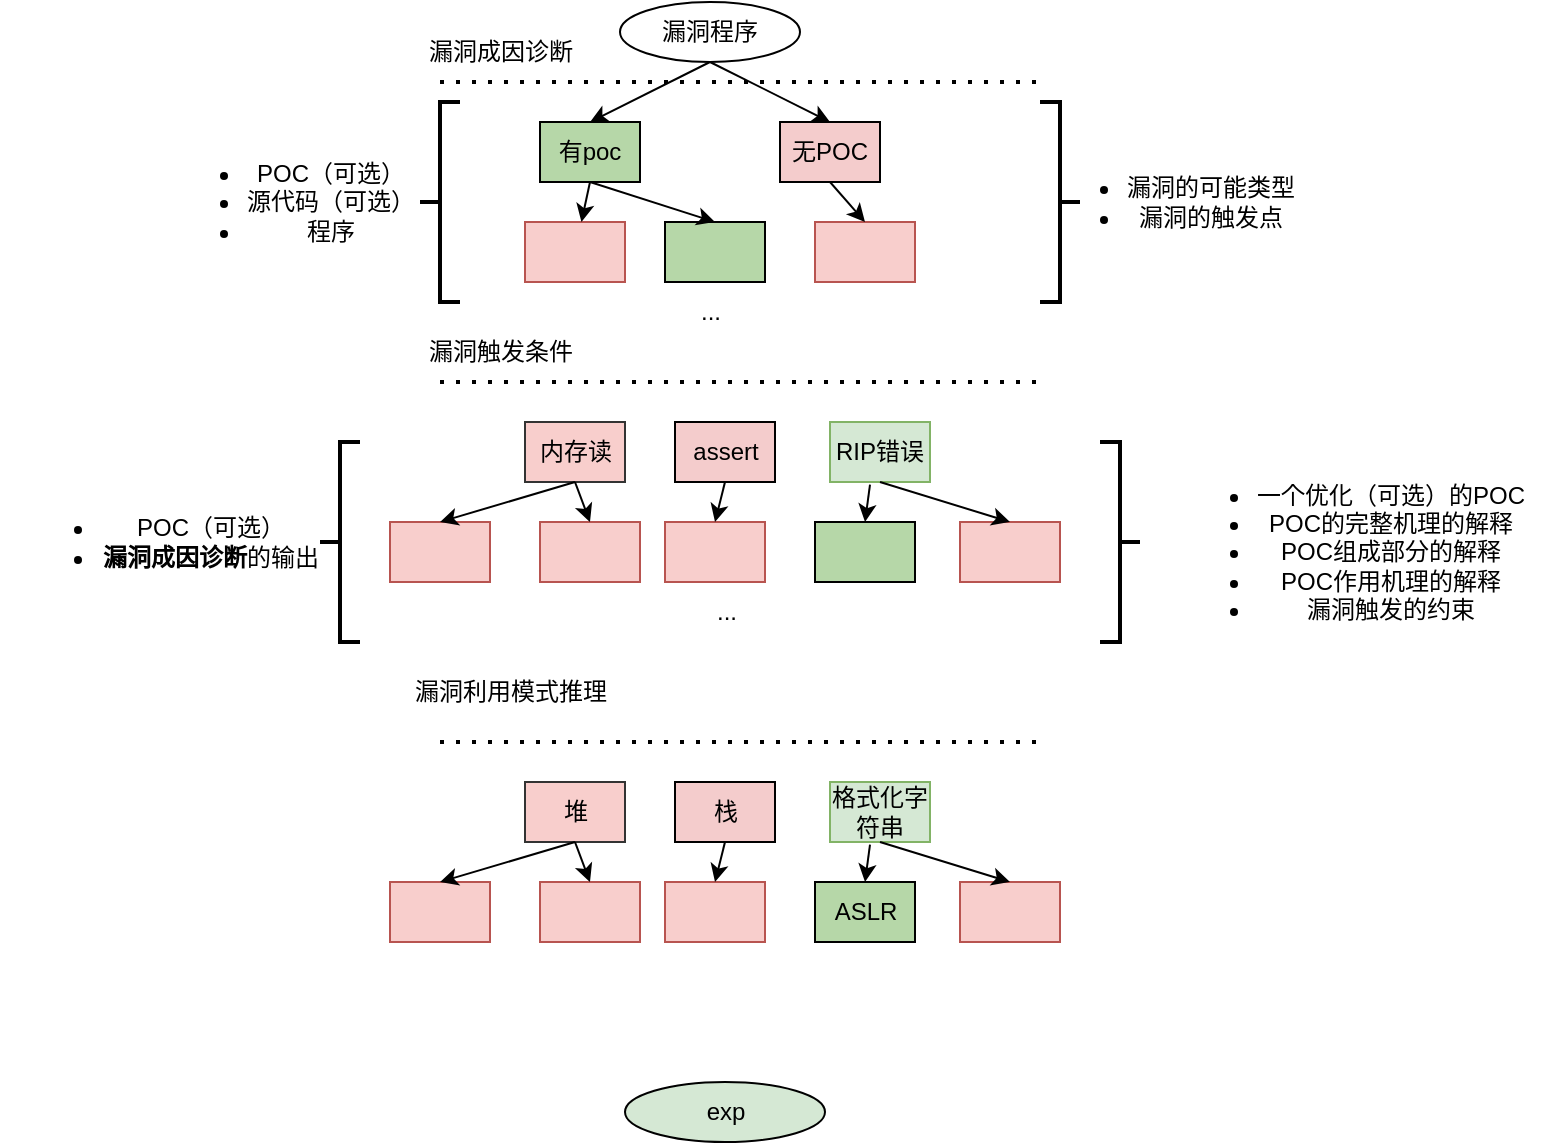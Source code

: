 <mxfile version="26.1.1">
  <diagram name="LLM Problem Solving Approaches" id="mXNQYkzdl0qFFAKHajmj">
    <mxGraphModel dx="1383" dy="732" grid="1" gridSize="10" guides="1" tooltips="1" connect="1" arrows="1" fold="1" page="1" pageScale="1" pageWidth="850" pageHeight="1100" math="0" shadow="0">
      <root>
        <mxCell id="0" />
        <mxCell id="1" parent="0" />
        <mxCell id="XoWg0RiAyaY4ZKKg6dh2-18" value="漏洞程序" style="ellipse;whiteSpace=wrap;html=1;" vertex="1" parent="1">
          <mxGeometry x="330" y="20" width="90" height="30" as="geometry" />
        </mxCell>
        <mxCell id="XoWg0RiAyaY4ZKKg6dh2-19" value="有poc" style="rounded=0;whiteSpace=wrap;html=1;fillColor=#b6d7a8;" vertex="1" parent="1">
          <mxGeometry x="290" y="80" width="50" height="30" as="geometry" />
        </mxCell>
        <mxCell id="XoWg0RiAyaY4ZKKg6dh2-21" value="无POC" style="rounded=0;whiteSpace=wrap;html=1;fillColor=#f4cccc;" vertex="1" parent="1">
          <mxGeometry x="410" y="80" width="50" height="30" as="geometry" />
        </mxCell>
        <mxCell id="XoWg0RiAyaY4ZKKg6dh2-22" value="exp" style="ellipse;whiteSpace=wrap;html=1;fillColor=#d5e8d4;" vertex="1" parent="1">
          <mxGeometry x="332.5" y="560" width="100" height="30" as="geometry" />
        </mxCell>
        <mxCell id="XoWg0RiAyaY4ZKKg6dh2-24" value="" style="endArrow=none;dashed=1;html=1;dashPattern=1 3;strokeWidth=2;rounded=0;" edge="1" parent="1">
          <mxGeometry width="50" height="50" relative="1" as="geometry">
            <mxPoint x="240" y="60" as="sourcePoint" />
            <mxPoint x="540" y="60" as="targetPoint" />
          </mxGeometry>
        </mxCell>
        <mxCell id="XoWg0RiAyaY4ZKKg6dh2-26" value="" style="endArrow=classic;html=1;rounded=0;exitX=0.5;exitY=1;exitDx=0;exitDy=0;entryX=0.5;entryY=0;entryDx=0;entryDy=0;spacing=1;" edge="1" parent="1" source="XoWg0RiAyaY4ZKKg6dh2-18" target="XoWg0RiAyaY4ZKKg6dh2-19">
          <mxGeometry width="50" height="50" relative="1" as="geometry">
            <mxPoint x="250" y="260" as="sourcePoint" />
            <mxPoint x="300" y="210" as="targetPoint" />
          </mxGeometry>
        </mxCell>
        <mxCell id="XoWg0RiAyaY4ZKKg6dh2-27" value="" style="endArrow=classic;html=1;rounded=0;exitX=0.5;exitY=1;exitDx=0;exitDy=0;entryX=0.5;entryY=0;entryDx=0;entryDy=0;" edge="1" parent="1" source="XoWg0RiAyaY4ZKKg6dh2-18" target="XoWg0RiAyaY4ZKKg6dh2-21">
          <mxGeometry width="50" height="50" relative="1" as="geometry">
            <mxPoint x="385" y="60" as="sourcePoint" />
            <mxPoint x="325" y="90" as="targetPoint" />
          </mxGeometry>
        </mxCell>
        <mxCell id="XoWg0RiAyaY4ZKKg6dh2-29" value="" style="rounded=0;whiteSpace=wrap;html=1;fillColor=#f8cecc;strokeColor=#b85450;" vertex="1" parent="1">
          <mxGeometry x="282.5" y="130" width="50" height="30" as="geometry" />
        </mxCell>
        <mxCell id="XoWg0RiAyaY4ZKKg6dh2-30" value="" style="rounded=0;whiteSpace=wrap;html=1;fillColor=#f8cecc;strokeColor=#b85450;" vertex="1" parent="1">
          <mxGeometry x="427.5" y="130" width="50" height="30" as="geometry" />
        </mxCell>
        <mxCell id="XoWg0RiAyaY4ZKKg6dh2-31" value="" style="rounded=0;whiteSpace=wrap;html=1;fillColor=#b6d7a8;" vertex="1" parent="1">
          <mxGeometry x="352.5" y="130" width="50" height="30" as="geometry" />
        </mxCell>
        <mxCell id="XoWg0RiAyaY4ZKKg6dh2-32" value="" style="endArrow=classic;html=1;rounded=0;exitX=0.5;exitY=1;exitDx=0;exitDy=0;" edge="1" parent="1" source="XoWg0RiAyaY4ZKKg6dh2-19" target="XoWg0RiAyaY4ZKKg6dh2-29">
          <mxGeometry width="50" height="50" relative="1" as="geometry">
            <mxPoint x="385" y="60" as="sourcePoint" />
            <mxPoint x="325" y="90" as="targetPoint" />
          </mxGeometry>
        </mxCell>
        <mxCell id="XoWg0RiAyaY4ZKKg6dh2-33" value="" style="endArrow=classic;html=1;rounded=0;exitX=0.5;exitY=1;exitDx=0;exitDy=0;entryX=0.5;entryY=0;entryDx=0;entryDy=0;" edge="1" parent="1" source="XoWg0RiAyaY4ZKKg6dh2-19" target="XoWg0RiAyaY4ZKKg6dh2-31">
          <mxGeometry width="50" height="50" relative="1" as="geometry">
            <mxPoint x="325" y="120" as="sourcePoint" />
            <mxPoint x="321" y="140" as="targetPoint" />
          </mxGeometry>
        </mxCell>
        <mxCell id="XoWg0RiAyaY4ZKKg6dh2-34" value="" style="endArrow=classic;html=1;rounded=0;exitX=0.5;exitY=1;exitDx=0;exitDy=0;entryX=0.5;entryY=0;entryDx=0;entryDy=0;" edge="1" parent="1" source="XoWg0RiAyaY4ZKKg6dh2-21" target="XoWg0RiAyaY4ZKKg6dh2-30">
          <mxGeometry width="50" height="50" relative="1" as="geometry">
            <mxPoint x="335" y="130" as="sourcePoint" />
            <mxPoint x="331" y="150" as="targetPoint" />
          </mxGeometry>
        </mxCell>
        <mxCell id="XoWg0RiAyaY4ZKKg6dh2-36" value="漏洞成因诊断" style="text;html=1;align=center;verticalAlign=middle;resizable=0;points=[];autosize=1;strokeColor=none;fillColor=none;" vertex="1" parent="1">
          <mxGeometry x="220" y="30" width="100" height="30" as="geometry" />
        </mxCell>
        <mxCell id="XoWg0RiAyaY4ZKKg6dh2-37" value="" style="strokeWidth=2;html=1;shape=mxgraph.flowchart.annotation_2;align=left;labelPosition=right;pointerEvents=1;rotation=-180;" vertex="1" parent="1">
          <mxGeometry x="540" y="70" width="20" height="100" as="geometry" />
        </mxCell>
        <mxCell id="XoWg0RiAyaY4ZKKg6dh2-38" value="" style="strokeWidth=2;html=1;shape=mxgraph.flowchart.annotation_2;align=left;labelPosition=right;pointerEvents=1;rotation=0;" vertex="1" parent="1">
          <mxGeometry x="230" y="70" width="20" height="100" as="geometry" />
        </mxCell>
        <mxCell id="XoWg0RiAyaY4ZKKg6dh2-39" value="&lt;div data-docx-has-block-data=&quot;false&quot; data-lark-html-role=&quot;root&quot; data-page-id=&quot;RuBldf5Vfo9JMYx6iIKczuZnnKu&quot;&gt;&lt;ul class=&quot;list-bullet1&quot; start=&quot;1&quot;&gt;&lt;li data-list=&quot;bullet&quot; class=&quot;ace-line ace-line old-record-id-TvbRd7zTNoYlx5xaSWnctMKTnJc&quot;&gt;POC（可选）&lt;/li&gt;&lt;li data-list=&quot;bullet&quot; class=&quot;ace-line ace-line old-record-id-PfnddO90ho07tExwn2RcnNZzn04&quot;&gt;源代码（可选）&lt;/li&gt;&lt;li data-list=&quot;bullet&quot; class=&quot;ace-line ace-line old-record-id-AAgldUBWWoGs21xikZmczBg5nfc&quot;&gt;程序&lt;/li&gt;&lt;/ul&gt;&lt;/div&gt;&lt;span class=&quot;lark-record-clipboard&quot; data-lark-record-format=&quot;docx/record&quot; data-lark-record-data=&quot;{&amp;quot;isCut&amp;quot;:false,&amp;quot;rootId&amp;quot;:&amp;quot;RuBldf5Vfo9JMYx6iIKczuZnnKu&amp;quot;,&amp;quot;parentId&amp;quot;:&amp;quot;RuBldf5Vfo9JMYx6iIKczuZnnKu&amp;quot;,&amp;quot;blockIds&amp;quot;:[4,5,6],&amp;quot;recordIds&amp;quot;:[&amp;quot;TvbRd7zTNoYlx5xaSWnctMKTnJc&amp;quot;,&amp;quot;PfnddO90ho07tExwn2RcnNZzn04&amp;quot;,&amp;quot;AAgldUBWWoGs21xikZmczBg5nfc&amp;quot;],&amp;quot;recordMap&amp;quot;:{&amp;quot;TvbRd7zTNoYlx5xaSWnctMKTnJc&amp;quot;:{&amp;quot;id&amp;quot;:&amp;quot;TvbRd7zTNoYlx5xaSWnctMKTnJc&amp;quot;,&amp;quot;snapshot&amp;quot;:{&amp;quot;type&amp;quot;:&amp;quot;bullet&amp;quot;,&amp;quot;parent_id&amp;quot;:&amp;quot;RuBldf5Vfo9JMYx6iIKczuZnnKu&amp;quot;,&amp;quot;comments&amp;quot;:[],&amp;quot;revisions&amp;quot;:[],&amp;quot;locked&amp;quot;:false,&amp;quot;hidden&amp;quot;:false,&amp;quot;author&amp;quot;:&amp;quot;7412976428939051012&amp;quot;,&amp;quot;children&amp;quot;:[],&amp;quot;text&amp;quot;:{&amp;quot;initialAttributedTexts&amp;quot;:{&amp;quot;text&amp;quot;:{&amp;quot;0&amp;quot;:&amp;quot;POC（可选）&amp;quot;},&amp;quot;attribs&amp;quot;:{&amp;quot;0&amp;quot;:&amp;quot;*0+7&amp;quot;}},&amp;quot;apool&amp;quot;:{&amp;quot;numToAttrib&amp;quot;:{&amp;quot;0&amp;quot;:[&amp;quot;author&amp;quot;,&amp;quot;7412976428939051012&amp;quot;]},&amp;quot;nextNum&amp;quot;:1}},&amp;quot;align&amp;quot;:&amp;quot;&amp;quot;,&amp;quot;folded&amp;quot;:false}},&amp;quot;PfnddO90ho07tExwn2RcnNZzn04&amp;quot;:{&amp;quot;id&amp;quot;:&amp;quot;PfnddO90ho07tExwn2RcnNZzn04&amp;quot;,&amp;quot;snapshot&amp;quot;:{&amp;quot;type&amp;quot;:&amp;quot;bullet&amp;quot;,&amp;quot;parent_id&amp;quot;:&amp;quot;RuBldf5Vfo9JMYx6iIKczuZnnKu&amp;quot;,&amp;quot;comments&amp;quot;:[],&amp;quot;revisions&amp;quot;:[],&amp;quot;locked&amp;quot;:false,&amp;quot;hidden&amp;quot;:false,&amp;quot;author&amp;quot;:&amp;quot;7412976428939051012&amp;quot;,&amp;quot;children&amp;quot;:[],&amp;quot;text&amp;quot;:{&amp;quot;apool&amp;quot;:{&amp;quot;nextNum&amp;quot;:1,&amp;quot;numToAttrib&amp;quot;:{&amp;quot;0&amp;quot;:[&amp;quot;author&amp;quot;,&amp;quot;7412976428939051012&amp;quot;]}},&amp;quot;initialAttributedTexts&amp;quot;:{&amp;quot;attribs&amp;quot;:{&amp;quot;0&amp;quot;:&amp;quot;*0+7&amp;quot;},&amp;quot;text&amp;quot;:{&amp;quot;0&amp;quot;:&amp;quot;源代码（可选）&amp;quot;}}},&amp;quot;align&amp;quot;:&amp;quot;&amp;quot;,&amp;quot;folded&amp;quot;:false}},&amp;quot;AAgldUBWWoGs21xikZmczBg5nfc&amp;quot;:{&amp;quot;id&amp;quot;:&amp;quot;AAgldUBWWoGs21xikZmczBg5nfc&amp;quot;,&amp;quot;snapshot&amp;quot;:{&amp;quot;type&amp;quot;:&amp;quot;bullet&amp;quot;,&amp;quot;parent_id&amp;quot;:&amp;quot;RuBldf5Vfo9JMYx6iIKczuZnnKu&amp;quot;,&amp;quot;comments&amp;quot;:[],&amp;quot;revisions&amp;quot;:[],&amp;quot;locked&amp;quot;:false,&amp;quot;hidden&amp;quot;:false,&amp;quot;author&amp;quot;:&amp;quot;7412976428939051012&amp;quot;,&amp;quot;children&amp;quot;:[],&amp;quot;text&amp;quot;:{&amp;quot;initialAttributedTexts&amp;quot;:{&amp;quot;text&amp;quot;:{&amp;quot;0&amp;quot;:&amp;quot;程序&amp;quot;},&amp;quot;attribs&amp;quot;:{&amp;quot;0&amp;quot;:&amp;quot;*0+2&amp;quot;}},&amp;quot;apool&amp;quot;:{&amp;quot;numToAttrib&amp;quot;:{&amp;quot;0&amp;quot;:[&amp;quot;author&amp;quot;,&amp;quot;7412976428939051012&amp;quot;]},&amp;quot;nextNum&amp;quot;:1}},&amp;quot;align&amp;quot;:&amp;quot;&amp;quot;,&amp;quot;folded&amp;quot;:false}},&amp;quot;RuBldf5Vfo9JMYx6iIKczuZnnKu&amp;quot;:{&amp;quot;id&amp;quot;:&amp;quot;RuBldf5Vfo9JMYx6iIKczuZnnKu&amp;quot;,&amp;quot;snapshot&amp;quot;:{&amp;quot;type&amp;quot;:&amp;quot;page&amp;quot;,&amp;quot;parent_id&amp;quot;:&amp;quot;&amp;quot;,&amp;quot;comments&amp;quot;:null,&amp;quot;revisions&amp;quot;:null,&amp;quot;locked&amp;quot;:false,&amp;quot;hidden&amp;quot;:false,&amp;quot;author&amp;quot;:&amp;quot;7412976428939051012&amp;quot;,&amp;quot;children&amp;quot;:[&amp;quot;HIAmdu5IfoZbTSx6d4ec1iYqnzc&amp;quot;,&amp;quot;GMhhdCyuGomvA2xJty2cEYnkncf&amp;quot;,&amp;quot;TvbRd7zTNoYlx5xaSWnctMKTnJc&amp;quot;,&amp;quot;PfnddO90ho07tExwn2RcnNZzn04&amp;quot;,&amp;quot;AAgldUBWWoGs21xikZmczBg5nfc&amp;quot;,&amp;quot;KK9od5ZNiovkFzxDmaOczReLnSa&amp;quot;,&amp;quot;JDc2dlknroJyZIxdu87c74cInrd&amp;quot;,&amp;quot;S6ivdCjUBobvElx3tZ2ci1amn0e&amp;quot;,&amp;quot;RZMgdb1ORo4ybyxztb0cSrVhnxh&amp;quot;,&amp;quot;QfYqdKMoqonK9TxRnCRcim1BnHb&amp;quot;,&amp;quot;Hq00dmF4ooJ6ijxfpOucx5nnnTZ&amp;quot;,&amp;quot;UswOdZ3BaoeMtPxeuumcVQuZnkp&amp;quot;,&amp;quot;MHOtdts1To7sisxKHZ1c9iP1nxd&amp;quot;,&amp;quot;UNpSdzBXeoWLm0xjsoxctOwtnxb&amp;quot;,&amp;quot;ECuwdkumGoLwpTxDG1jc6C92nic&amp;quot;,&amp;quot;GeP8d3HaJoTEDmxGgf9cBrGknOc&amp;quot;,&amp;quot;WQZIdcfVAoHSLNx5PqPc1365nie&amp;quot;,&amp;quot;Cc3GdavQfoRWB0xrTbNcYygSnqg&amp;quot;,&amp;quot;OJXXd0mLgokEMix9HihcIP8DnMf&amp;quot;,&amp;quot;BFSOdALz1ohSE6xea9HcdN0unTe&amp;quot;,&amp;quot;Ee1zdFYTUoS1iKxCZMbcAJiknLc&amp;quot;,&amp;quot;Q8dTdYfVdoOIHJxTcH8cQom4nxy&amp;quot;,&amp;quot;RapydlbpLofvQpxWsGscCtlPn6g&amp;quot;,&amp;quot;Jm6gdqNW7oI9sCxLw4wcMv6MnUg&amp;quot;,&amp;quot;KRGwdSQ7ToKaJWxqor5cuaTInsc&amp;quot;,&amp;quot;ADeWdoFTVoUucixmIoMcbBROnWe&amp;quot;,&amp;quot;JGA9dLdCWoNfwBxKYmScFI6lnxh&amp;quot;,&amp;quot;QrCLdUKExo3xqSxWp7McDVa1nme&amp;quot;,&amp;quot;Pzh6djxgAoLJvtxvp97cIpdfnPJ&amp;quot;,&amp;quot;ZgkkdCxXOobmb6xUdYzctssjnKd&amp;quot;,&amp;quot;KFMhdJSH6on7p5xhWpucoDCUnve&amp;quot;,&amp;quot;ZClYd4C4vo6gtDx5r9Rc8pETnrh&amp;quot;,&amp;quot;QLoAdTOFUoLTFDxrAhEcOfPfnMh&amp;quot;,&amp;quot;A3CPd1q3no1a1bxUjkicf299nyd&amp;quot;,&amp;quot;OskudE3CBoS3AGxmxjScip8rnFg&amp;quot;,&amp;quot;J6YZdZahBoeX9HxxYe6cMBGQnhd&amp;quot;,&amp;quot;LNWRdg8eNoruHlxmzyVcEYqCn5d&amp;quot;,&amp;quot;BipXdwlC3oq00ZxQKu1cHDILnyd&amp;quot;,&amp;quot;GZbcdwVURo4RHyx5QN4c8OfAnui&amp;quot;,&amp;quot;WwWCdjlGporsPhxKpVHcaTS0nNb&amp;quot;,&amp;quot;WNridHP5No7neKxs281cjpCkn4g&amp;quot;,&amp;quot;JMNgdkp8forRrqxHp2fcDO2Xnbb&amp;quot;,&amp;quot;HHr1dddTIoiB6LxRlEIcWh89nwc&amp;quot;,&amp;quot;QNhsd3voYoAlZixGnfecUsubnGb&amp;quot;,&amp;quot;JEfwdlR32oBxJ2xq5QGcKh9Bnbh&amp;quot;,&amp;quot;XuaUdHM4Uof77pxL2cFcsegSnF9&amp;quot;,&amp;quot;JIEYdIVdIoNhEQx2ED7cWSQFned&amp;quot;,&amp;quot;L2sJdYLKFobazaxYC2ccqfq2n7b&amp;quot;,&amp;quot;BK4hdY8wuoY7KRxKxhRcEWDgnHd&amp;quot;,&amp;quot;PXHqd7DZtoZVFUxCY1McGU1ondd&amp;quot;,&amp;quot;RoEhd199uofHRUx3gmqcezQ1nQh&amp;quot;,&amp;quot;F7BLdgpbtoJb16xaXOocARMen8v&amp;quot;,&amp;quot;VKzRdqIAXod2rhxfUb1cm3jvnCl&amp;quot;,&amp;quot;Wo4Id1RqioaqVCx2gOqcaAV8ndc&amp;quot;,&amp;quot;GRxrdOy7foitngxVYG5cKYlVnnh&amp;quot;,&amp;quot;W2oSdsUtcoJ6rJxgx3fcsIuVnye&amp;quot;,&amp;quot;KE8NdhRWRotZNyx75XUc5FJmnQ9&amp;quot;,&amp;quot;GRPyd0TcJovDi1xEO2Jcp1uznYg&amp;quot;,&amp;quot;BfFedysT4oIa2hxrqywcGiXQnvd&amp;quot;,&amp;quot;HVFGdi44io5x6ZxqLJzcDoaanje&amp;quot;,&amp;quot;V3hsdod3aojBbKxuc4JcuheNnUf&amp;quot;,&amp;quot;MVj3dm7S9o7Z8yxDD1vcqpGjn8d&amp;quot;,&amp;quot;Pdd8duDGpo1HrExSrL9cGxpkn1f&amp;quot;,&amp;quot;BcFvdlJHNoewEGxPbmvc1QGunif&amp;quot;,&amp;quot;X4nNdQW9JoLG6DxFg8gcHC0cnYf&amp;quot;,&amp;quot;O49ydg9GgoB4y8xwXxMcj5zcnrc&amp;quot;,&amp;quot;OES5dHMu3oRxXAxfY2scUcYRnPb&amp;quot;,&amp;quot;G7mAdnxrro3AVuxjNKscXanBnId&amp;quot;,&amp;quot;TGh6dOm4loo3NxxH5smcyL7Pncb&amp;quot;,&amp;quot;GtxQdjHrEofGmixWzyScVqYmnhO&amp;quot;,&amp;quot;SOSDdvcvco8t73xfGLkc6FEqnZd&amp;quot;,&amp;quot;Jur3dSM0homYdnxoCvPcFGgjnUh&amp;quot;,&amp;quot;WjX4dkx0RoPezsxXYuFcYFeznvg&amp;quot;,&amp;quot;Jw2ydBVU1oSXq6xx4Psckcr3ngN&amp;quot;,&amp;quot;L1eydJ7nPorMDQxpIMEcOkIan9g&amp;quot;,&amp;quot;J1pVdUMhHoNnLAxNqRgctbpOnnf&amp;quot;,&amp;quot;CISudsCH1o9vkKxrDRpc6Wrbneg&amp;quot;,&amp;quot;GtZ0dERIRoL7YWxcSwrcZE7FnOc&amp;quot;,&amp;quot;U2zodFVNMoRBLSxxTmac3fF7n2g&amp;quot;,&amp;quot;OLIsdU7qBo7TeRx6bIocfmF2njd&amp;quot;,&amp;quot;GT71dYtweoYrKAxXlVtcvEAjn1c&amp;quot;,&amp;quot;F0YAdXUowoxj5VxxrFocou0hnVh&amp;quot;,&amp;quot;Hkn3dYCH5opAzmx0PRAcIjRsnId&amp;quot;,&amp;quot;YnxSd7MMeo01jXxIw88cUKTOn1b&amp;quot;,&amp;quot;CKVKdfW1got9Idxkb8ycpKkonUg&amp;quot;],&amp;quot;text&amp;quot;:{&amp;quot;apool&amp;quot;:{&amp;quot;nextNum&amp;quot;:1,&amp;quot;numToAttrib&amp;quot;:{&amp;quot;0&amp;quot;:[&amp;quot;author&amp;quot;,&amp;quot;7412976428939051012&amp;quot;]}},&amp;quot;initialAttributedTexts&amp;quot;:{&amp;quot;attribs&amp;quot;:{&amp;quot;0&amp;quot;:&amp;quot;*0+a&amp;quot;},&amp;quot;text&amp;quot;:{&amp;quot;0&amp;quot;:&amp;quot;PwnGPT-思维树&amp;quot;}}},&amp;quot;align&amp;quot;:&amp;quot;&amp;quot;,&amp;quot;doc_info&amp;quot;:{&amp;quot;editors&amp;quot;:[&amp;quot;7412976428939051012&amp;quot;],&amp;quot;options&amp;quot;:[&amp;quot;editors&amp;quot;,&amp;quot;edit_time&amp;quot;],&amp;quot;deleted_editors&amp;quot;:[&amp;quot;7254496082938462212&amp;quot;],&amp;quot;option_modified&amp;quot;:null}}}},&amp;quot;payloadMap&amp;quot;:{},&amp;quot;extra&amp;quot;:{&amp;quot;channel&amp;quot;:&amp;quot;saas&amp;quot;,&amp;quot;pasteRandomId&amp;quot;:&amp;quot;dcf0537c-a98d-4572-b193-6c7c1768ddcb&amp;quot;,&amp;quot;mention_page_title&amp;quot;:{},&amp;quot;external_mention_url&amp;quot;:{},&amp;quot;isEqualBlockSelection&amp;quot;:true},&amp;quot;isKeepQuoteContainer&amp;quot;:false,&amp;quot;selection&amp;quot;:[{&amp;quot;id&amp;quot;:4,&amp;quot;type&amp;quot;:&amp;quot;text&amp;quot;,&amp;quot;selection&amp;quot;:{&amp;quot;start&amp;quot;:0,&amp;quot;end&amp;quot;:7},&amp;quot;recordId&amp;quot;:&amp;quot;TvbRd7zTNoYlx5xaSWnctMKTnJc&amp;quot;},{&amp;quot;id&amp;quot;:5,&amp;quot;type&amp;quot;:&amp;quot;text&amp;quot;,&amp;quot;selection&amp;quot;:{&amp;quot;start&amp;quot;:0,&amp;quot;end&amp;quot;:7},&amp;quot;recordId&amp;quot;:&amp;quot;PfnddO90ho07tExwn2RcnNZzn04&amp;quot;},{&amp;quot;id&amp;quot;:6,&amp;quot;type&amp;quot;:&amp;quot;text&amp;quot;,&amp;quot;selection&amp;quot;:{&amp;quot;start&amp;quot;:0,&amp;quot;end&amp;quot;:2},&amp;quot;recordId&amp;quot;:&amp;quot;AAgldUBWWoGs21xikZmczBg5nfc&amp;quot;}],&amp;quot;pasteFlag&amp;quot;:&amp;quot;a55467dc-4448-43d9-8a51-c65f48c1ca9f&amp;quot;}&quot;&gt;&lt;/span&gt;" style="text;html=1;align=center;verticalAlign=middle;resizable=0;points=[];autosize=1;strokeColor=none;fillColor=none;" vertex="1" parent="1">
          <mxGeometry x="90" y="80" width="150" height="80" as="geometry" />
        </mxCell>
        <mxCell id="XoWg0RiAyaY4ZKKg6dh2-40" value="&lt;div data-docx-has-block-data=&quot;false&quot; data-lark-html-role=&quot;root&quot; data-page-id=&quot;RuBldf5Vfo9JMYx6iIKczuZnnKu&quot;&gt;&lt;ul class=&quot;list-bullet1&quot; start=&quot;1&quot;&gt;&lt;li data-list=&quot;bullet&quot; class=&quot;ace-line ace-line old-record-id-JDc2dlknroJyZIxdu87c74cInrd&quot;&gt;漏洞的可能类型&lt;/li&gt;&lt;li data-list=&quot;bullet&quot; class=&quot;ace-line ace-line old-record-id-S6ivdCjUBobvElx3tZ2ci1amn0e&quot;&gt;漏洞的触发点&lt;/li&gt;&lt;/ul&gt;&lt;/div&gt;&lt;span class=&quot;lark-record-clipboard&quot; data-lark-record-format=&quot;docx/record&quot; data-lark-record-data=&quot;{&amp;quot;isCut&amp;quot;:false,&amp;quot;rootId&amp;quot;:&amp;quot;RuBldf5Vfo9JMYx6iIKczuZnnKu&amp;quot;,&amp;quot;parentId&amp;quot;:&amp;quot;RuBldf5Vfo9JMYx6iIKczuZnnKu&amp;quot;,&amp;quot;blockIds&amp;quot;:[8,9],&amp;quot;recordIds&amp;quot;:[&amp;quot;JDc2dlknroJyZIxdu87c74cInrd&amp;quot;,&amp;quot;S6ivdCjUBobvElx3tZ2ci1amn0e&amp;quot;],&amp;quot;recordMap&amp;quot;:{&amp;quot;JDc2dlknroJyZIxdu87c74cInrd&amp;quot;:{&amp;quot;id&amp;quot;:&amp;quot;JDc2dlknroJyZIxdu87c74cInrd&amp;quot;,&amp;quot;snapshot&amp;quot;:{&amp;quot;type&amp;quot;:&amp;quot;bullet&amp;quot;,&amp;quot;parent_id&amp;quot;:&amp;quot;RuBldf5Vfo9JMYx6iIKczuZnnKu&amp;quot;,&amp;quot;comments&amp;quot;:[],&amp;quot;revisions&amp;quot;:[],&amp;quot;locked&amp;quot;:false,&amp;quot;hidden&amp;quot;:false,&amp;quot;author&amp;quot;:&amp;quot;7412976428939051012&amp;quot;,&amp;quot;children&amp;quot;:[],&amp;quot;text&amp;quot;:{&amp;quot;initialAttributedTexts&amp;quot;:{&amp;quot;text&amp;quot;:{&amp;quot;0&amp;quot;:&amp;quot;漏洞的可能类型&amp;quot;},&amp;quot;attribs&amp;quot;:{&amp;quot;0&amp;quot;:&amp;quot;*0+7&amp;quot;}},&amp;quot;apool&amp;quot;:{&amp;quot;numToAttrib&amp;quot;:{&amp;quot;0&amp;quot;:[&amp;quot;author&amp;quot;,&amp;quot;7412976428939051012&amp;quot;]},&amp;quot;nextNum&amp;quot;:1}},&amp;quot;align&amp;quot;:&amp;quot;&amp;quot;,&amp;quot;folded&amp;quot;:false}},&amp;quot;S6ivdCjUBobvElx3tZ2ci1amn0e&amp;quot;:{&amp;quot;id&amp;quot;:&amp;quot;S6ivdCjUBobvElx3tZ2ci1amn0e&amp;quot;,&amp;quot;snapshot&amp;quot;:{&amp;quot;type&amp;quot;:&amp;quot;bullet&amp;quot;,&amp;quot;parent_id&amp;quot;:&amp;quot;RuBldf5Vfo9JMYx6iIKczuZnnKu&amp;quot;,&amp;quot;comments&amp;quot;:[],&amp;quot;revisions&amp;quot;:[],&amp;quot;locked&amp;quot;:false,&amp;quot;hidden&amp;quot;:false,&amp;quot;author&amp;quot;:&amp;quot;7412976428939051012&amp;quot;,&amp;quot;children&amp;quot;:[],&amp;quot;text&amp;quot;:{&amp;quot;initialAttributedTexts&amp;quot;:{&amp;quot;text&amp;quot;:{&amp;quot;0&amp;quot;:&amp;quot;漏洞的触发点&amp;quot;},&amp;quot;attribs&amp;quot;:{&amp;quot;0&amp;quot;:&amp;quot;*0+6&amp;quot;}},&amp;quot;apool&amp;quot;:{&amp;quot;numToAttrib&amp;quot;:{&amp;quot;0&amp;quot;:[&amp;quot;author&amp;quot;,&amp;quot;7412976428939051012&amp;quot;]},&amp;quot;nextNum&amp;quot;:1}},&amp;quot;align&amp;quot;:&amp;quot;&amp;quot;,&amp;quot;folded&amp;quot;:false}},&amp;quot;RuBldf5Vfo9JMYx6iIKczuZnnKu&amp;quot;:{&amp;quot;id&amp;quot;:&amp;quot;RuBldf5Vfo9JMYx6iIKczuZnnKu&amp;quot;,&amp;quot;snapshot&amp;quot;:{&amp;quot;type&amp;quot;:&amp;quot;page&amp;quot;,&amp;quot;parent_id&amp;quot;:&amp;quot;&amp;quot;,&amp;quot;comments&amp;quot;:null,&amp;quot;revisions&amp;quot;:null,&amp;quot;locked&amp;quot;:false,&amp;quot;hidden&amp;quot;:false,&amp;quot;author&amp;quot;:&amp;quot;7412976428939051012&amp;quot;,&amp;quot;children&amp;quot;:[&amp;quot;HIAmdu5IfoZbTSx6d4ec1iYqnzc&amp;quot;,&amp;quot;GMhhdCyuGomvA2xJty2cEYnkncf&amp;quot;,&amp;quot;TvbRd7zTNoYlx5xaSWnctMKTnJc&amp;quot;,&amp;quot;PfnddO90ho07tExwn2RcnNZzn04&amp;quot;,&amp;quot;AAgldUBWWoGs21xikZmczBg5nfc&amp;quot;,&amp;quot;KK9od5ZNiovkFzxDmaOczReLnSa&amp;quot;,&amp;quot;JDc2dlknroJyZIxdu87c74cInrd&amp;quot;,&amp;quot;S6ivdCjUBobvElx3tZ2ci1amn0e&amp;quot;,&amp;quot;RZMgdb1ORo4ybyxztb0cSrVhnxh&amp;quot;,&amp;quot;QfYqdKMoqonK9TxRnCRcim1BnHb&amp;quot;,&amp;quot;Hq00dmF4ooJ6ijxfpOucx5nnnTZ&amp;quot;,&amp;quot;UswOdZ3BaoeMtPxeuumcVQuZnkp&amp;quot;,&amp;quot;MHOtdts1To7sisxKHZ1c9iP1nxd&amp;quot;,&amp;quot;UNpSdzBXeoWLm0xjsoxctOwtnxb&amp;quot;,&amp;quot;ECuwdkumGoLwpTxDG1jc6C92nic&amp;quot;,&amp;quot;GeP8d3HaJoTEDmxGgf9cBrGknOc&amp;quot;,&amp;quot;WQZIdcfVAoHSLNx5PqPc1365nie&amp;quot;,&amp;quot;Cc3GdavQfoRWB0xrTbNcYygSnqg&amp;quot;,&amp;quot;OJXXd0mLgokEMix9HihcIP8DnMf&amp;quot;,&amp;quot;BFSOdALz1ohSE6xea9HcdN0unTe&amp;quot;,&amp;quot;Ee1zdFYTUoS1iKxCZMbcAJiknLc&amp;quot;,&amp;quot;Q8dTdYfVdoOIHJxTcH8cQom4nxy&amp;quot;,&amp;quot;RapydlbpLofvQpxWsGscCtlPn6g&amp;quot;,&amp;quot;Jm6gdqNW7oI9sCxLw4wcMv6MnUg&amp;quot;,&amp;quot;KRGwdSQ7ToKaJWxqor5cuaTInsc&amp;quot;,&amp;quot;ADeWdoFTVoUucixmIoMcbBROnWe&amp;quot;,&amp;quot;JGA9dLdCWoNfwBxKYmScFI6lnxh&amp;quot;,&amp;quot;QrCLdUKExo3xqSxWp7McDVa1nme&amp;quot;,&amp;quot;Pzh6djxgAoLJvtxvp97cIpdfnPJ&amp;quot;,&amp;quot;ZgkkdCxXOobmb6xUdYzctssjnKd&amp;quot;,&amp;quot;KFMhdJSH6on7p5xhWpucoDCUnve&amp;quot;,&amp;quot;ZClYd4C4vo6gtDx5r9Rc8pETnrh&amp;quot;,&amp;quot;QLoAdTOFUoLTFDxrAhEcOfPfnMh&amp;quot;,&amp;quot;A3CPd1q3no1a1bxUjkicf299nyd&amp;quot;,&amp;quot;OskudE3CBoS3AGxmxjScip8rnFg&amp;quot;,&amp;quot;J6YZdZahBoeX9HxxYe6cMBGQnhd&amp;quot;,&amp;quot;LNWRdg8eNoruHlxmzyVcEYqCn5d&amp;quot;,&amp;quot;BipXdwlC3oq00ZxQKu1cHDILnyd&amp;quot;,&amp;quot;GZbcdwVURo4RHyx5QN4c8OfAnui&amp;quot;,&amp;quot;WwWCdjlGporsPhxKpVHcaTS0nNb&amp;quot;,&amp;quot;WNridHP5No7neKxs281cjpCkn4g&amp;quot;,&amp;quot;JMNgdkp8forRrqxHp2fcDO2Xnbb&amp;quot;,&amp;quot;HHr1dddTIoiB6LxRlEIcWh89nwc&amp;quot;,&amp;quot;QNhsd3voYoAlZixGnfecUsubnGb&amp;quot;,&amp;quot;JEfwdlR32oBxJ2xq5QGcKh9Bnbh&amp;quot;,&amp;quot;XuaUdHM4Uof77pxL2cFcsegSnF9&amp;quot;,&amp;quot;JIEYdIVdIoNhEQx2ED7cWSQFned&amp;quot;,&amp;quot;L2sJdYLKFobazaxYC2ccqfq2n7b&amp;quot;,&amp;quot;BK4hdY8wuoY7KRxKxhRcEWDgnHd&amp;quot;,&amp;quot;PXHqd7DZtoZVFUxCY1McGU1ondd&amp;quot;,&amp;quot;RoEhd199uofHRUx3gmqcezQ1nQh&amp;quot;,&amp;quot;F7BLdgpbtoJb16xaXOocARMen8v&amp;quot;,&amp;quot;VKzRdqIAXod2rhxfUb1cm3jvnCl&amp;quot;,&amp;quot;Wo4Id1RqioaqVCx2gOqcaAV8ndc&amp;quot;,&amp;quot;GRxrdOy7foitngxVYG5cKYlVnnh&amp;quot;,&amp;quot;W2oSdsUtcoJ6rJxgx3fcsIuVnye&amp;quot;,&amp;quot;KE8NdhRWRotZNyx75XUc5FJmnQ9&amp;quot;,&amp;quot;GRPyd0TcJovDi1xEO2Jcp1uznYg&amp;quot;,&amp;quot;BfFedysT4oIa2hxrqywcGiXQnvd&amp;quot;,&amp;quot;HVFGdi44io5x6ZxqLJzcDoaanje&amp;quot;,&amp;quot;V3hsdod3aojBbKxuc4JcuheNnUf&amp;quot;,&amp;quot;MVj3dm7S9o7Z8yxDD1vcqpGjn8d&amp;quot;,&amp;quot;Pdd8duDGpo1HrExSrL9cGxpkn1f&amp;quot;,&amp;quot;BcFvdlJHNoewEGxPbmvc1QGunif&amp;quot;,&amp;quot;X4nNdQW9JoLG6DxFg8gcHC0cnYf&amp;quot;,&amp;quot;O49ydg9GgoB4y8xwXxMcj5zcnrc&amp;quot;,&amp;quot;OES5dHMu3oRxXAxfY2scUcYRnPb&amp;quot;,&amp;quot;G7mAdnxrro3AVuxjNKscXanBnId&amp;quot;,&amp;quot;TGh6dOm4loo3NxxH5smcyL7Pncb&amp;quot;,&amp;quot;GtxQdjHrEofGmixWzyScVqYmnhO&amp;quot;,&amp;quot;SOSDdvcvco8t73xfGLkc6FEqnZd&amp;quot;,&amp;quot;Jur3dSM0homYdnxoCvPcFGgjnUh&amp;quot;,&amp;quot;WjX4dkx0RoPezsxXYuFcYFeznvg&amp;quot;,&amp;quot;Jw2ydBVU1oSXq6xx4Psckcr3ngN&amp;quot;,&amp;quot;L1eydJ7nPorMDQxpIMEcOkIan9g&amp;quot;,&amp;quot;J1pVdUMhHoNnLAxNqRgctbpOnnf&amp;quot;,&amp;quot;CISudsCH1o9vkKxrDRpc6Wrbneg&amp;quot;,&amp;quot;GtZ0dERIRoL7YWxcSwrcZE7FnOc&amp;quot;,&amp;quot;U2zodFVNMoRBLSxxTmac3fF7n2g&amp;quot;,&amp;quot;OLIsdU7qBo7TeRx6bIocfmF2njd&amp;quot;,&amp;quot;GT71dYtweoYrKAxXlVtcvEAjn1c&amp;quot;,&amp;quot;F0YAdXUowoxj5VxxrFocou0hnVh&amp;quot;,&amp;quot;Hkn3dYCH5opAzmx0PRAcIjRsnId&amp;quot;,&amp;quot;YnxSd7MMeo01jXxIw88cUKTOn1b&amp;quot;,&amp;quot;CKVKdfW1got9Idxkb8ycpKkonUg&amp;quot;],&amp;quot;text&amp;quot;:{&amp;quot;apool&amp;quot;:{&amp;quot;nextNum&amp;quot;:1,&amp;quot;numToAttrib&amp;quot;:{&amp;quot;0&amp;quot;:[&amp;quot;author&amp;quot;,&amp;quot;7412976428939051012&amp;quot;]}},&amp;quot;initialAttributedTexts&amp;quot;:{&amp;quot;attribs&amp;quot;:{&amp;quot;0&amp;quot;:&amp;quot;*0+a&amp;quot;},&amp;quot;text&amp;quot;:{&amp;quot;0&amp;quot;:&amp;quot;PwnGPT-思维树&amp;quot;}}},&amp;quot;align&amp;quot;:&amp;quot;&amp;quot;,&amp;quot;doc_info&amp;quot;:{&amp;quot;editors&amp;quot;:[&amp;quot;7412976428939051012&amp;quot;],&amp;quot;options&amp;quot;:[&amp;quot;editors&amp;quot;,&amp;quot;edit_time&amp;quot;],&amp;quot;deleted_editors&amp;quot;:[&amp;quot;7254496082938462212&amp;quot;],&amp;quot;option_modified&amp;quot;:null}}}},&amp;quot;payloadMap&amp;quot;:{},&amp;quot;extra&amp;quot;:{&amp;quot;channel&amp;quot;:&amp;quot;saas&amp;quot;,&amp;quot;pasteRandomId&amp;quot;:&amp;quot;737483c5-f1a0-46b5-97fa-4e2a70d0c176&amp;quot;,&amp;quot;mention_page_title&amp;quot;:{},&amp;quot;external_mention_url&amp;quot;:{},&amp;quot;isEqualBlockSelection&amp;quot;:true},&amp;quot;isKeepQuoteContainer&amp;quot;:false,&amp;quot;selection&amp;quot;:[{&amp;quot;id&amp;quot;:8,&amp;quot;type&amp;quot;:&amp;quot;text&amp;quot;,&amp;quot;selection&amp;quot;:{&amp;quot;start&amp;quot;:0,&amp;quot;end&amp;quot;:7},&amp;quot;recordId&amp;quot;:&amp;quot;JDc2dlknroJyZIxdu87c74cInrd&amp;quot;},{&amp;quot;id&amp;quot;:9,&amp;quot;type&amp;quot;:&amp;quot;text&amp;quot;,&amp;quot;selection&amp;quot;:{&amp;quot;start&amp;quot;:0,&amp;quot;end&amp;quot;:6},&amp;quot;recordId&amp;quot;:&amp;quot;S6ivdCjUBobvElx3tZ2ci1amn0e&amp;quot;}],&amp;quot;pasteFlag&amp;quot;:&amp;quot;a55467dc-4448-43d9-8a51-c65f48c1ca9f&amp;quot;}&quot;&gt;&lt;/span&gt;" style="text;html=1;align=center;verticalAlign=middle;resizable=0;points=[];autosize=1;strokeColor=none;fillColor=none;" vertex="1" parent="1">
          <mxGeometry x="530" y="85" width="150" height="70" as="geometry" />
        </mxCell>
        <mxCell id="XoWg0RiAyaY4ZKKg6dh2-41" value="..." style="text;html=1;align=center;verticalAlign=middle;resizable=0;points=[];autosize=1;strokeColor=none;fillColor=none;" vertex="1" parent="1">
          <mxGeometry x="360" y="160" width="30" height="30" as="geometry" />
        </mxCell>
        <mxCell id="XoWg0RiAyaY4ZKKg6dh2-42" value="" style="endArrow=none;dashed=1;html=1;dashPattern=1 3;strokeWidth=2;rounded=0;" edge="1" parent="1">
          <mxGeometry width="50" height="50" relative="1" as="geometry">
            <mxPoint x="240" y="210" as="sourcePoint" />
            <mxPoint x="540" y="210" as="targetPoint" />
          </mxGeometry>
        </mxCell>
        <mxCell id="XoWg0RiAyaY4ZKKg6dh2-45" value="漏洞利用模式推理" style="text;html=1;align=center;verticalAlign=middle;resizable=0;points=[];autosize=1;strokeColor=none;fillColor=none;" vertex="1" parent="1">
          <mxGeometry x="215" y="350" width="120" height="30" as="geometry" />
        </mxCell>
        <mxCell id="XoWg0RiAyaY4ZKKg6dh2-46" value="内存读" style="rounded=0;whiteSpace=wrap;html=1;fillColor=#f8cecc;strokeColor=#333333;" vertex="1" parent="1">
          <mxGeometry x="282.5" y="230" width="50" height="30" as="geometry" />
        </mxCell>
        <mxCell id="XoWg0RiAyaY4ZKKg6dh2-47" value="RIP错误" style="rounded=0;whiteSpace=wrap;html=1;fillColor=#d5e8d4;strokeColor=#82b366;" vertex="1" parent="1">
          <mxGeometry x="435" y="230" width="50" height="30" as="geometry" />
        </mxCell>
        <mxCell id="XoWg0RiAyaY4ZKKg6dh2-48" value="" style="rounded=0;whiteSpace=wrap;html=1;fillColor=#f8cecc;strokeColor=#b85450;" vertex="1" parent="1">
          <mxGeometry x="215" y="280" width="50" height="30" as="geometry" />
        </mxCell>
        <mxCell id="XoWg0RiAyaY4ZKKg6dh2-49" value="" style="rounded=0;whiteSpace=wrap;html=1;fillColor=#f8cecc;strokeColor=#b85450;" vertex="1" parent="1">
          <mxGeometry x="500" y="280" width="50" height="30" as="geometry" />
        </mxCell>
        <mxCell id="XoWg0RiAyaY4ZKKg6dh2-50" value="" style="rounded=0;whiteSpace=wrap;html=1;fillColor=#b6d7a8;" vertex="1" parent="1">
          <mxGeometry x="427.5" y="280" width="50" height="30" as="geometry" />
        </mxCell>
        <mxCell id="XoWg0RiAyaY4ZKKg6dh2-54" value="assert" style="rounded=0;whiteSpace=wrap;html=1;fillColor=#f4cccc;" vertex="1" parent="1">
          <mxGeometry x="357.5" y="230" width="50" height="30" as="geometry" />
        </mxCell>
        <mxCell id="XoWg0RiAyaY4ZKKg6dh2-55" value="" style="rounded=0;whiteSpace=wrap;html=1;fillColor=#f8cecc;strokeColor=#b85450;" vertex="1" parent="1">
          <mxGeometry x="290" y="280" width="50" height="30" as="geometry" />
        </mxCell>
        <mxCell id="XoWg0RiAyaY4ZKKg6dh2-56" value="" style="rounded=0;whiteSpace=wrap;html=1;fillColor=#f8cecc;strokeColor=#b85450;" vertex="1" parent="1">
          <mxGeometry x="352.5" y="280" width="50" height="30" as="geometry" />
        </mxCell>
        <mxCell id="XoWg0RiAyaY4ZKKg6dh2-59" value="" style="endArrow=classic;html=1;rounded=0;exitX=0.5;exitY=1;exitDx=0;exitDy=0;entryX=0.5;entryY=0;entryDx=0;entryDy=0;" edge="1" parent="1" source="XoWg0RiAyaY4ZKKg6dh2-46" target="XoWg0RiAyaY4ZKKg6dh2-48">
          <mxGeometry width="50" height="50" relative="1" as="geometry">
            <mxPoint x="320" y="410" as="sourcePoint" />
            <mxPoint x="383" y="430" as="targetPoint" />
          </mxGeometry>
        </mxCell>
        <mxCell id="XoWg0RiAyaY4ZKKg6dh2-60" value="" style="endArrow=classic;html=1;rounded=0;exitX=0.5;exitY=1;exitDx=0;exitDy=0;entryX=0.5;entryY=0;entryDx=0;entryDy=0;" edge="1" parent="1" source="XoWg0RiAyaY4ZKKg6dh2-46" target="XoWg0RiAyaY4ZKKg6dh2-55">
          <mxGeometry width="50" height="50" relative="1" as="geometry">
            <mxPoint x="318" y="270" as="sourcePoint" />
            <mxPoint x="250" y="290" as="targetPoint" />
          </mxGeometry>
        </mxCell>
        <mxCell id="XoWg0RiAyaY4ZKKg6dh2-63" value="" style="endArrow=classic;html=1;rounded=0;exitX=0.5;exitY=1;exitDx=0;exitDy=0;entryX=0.5;entryY=0;entryDx=0;entryDy=0;" edge="1" parent="1" source="XoWg0RiAyaY4ZKKg6dh2-47" target="XoWg0RiAyaY4ZKKg6dh2-49">
          <mxGeometry width="50" height="50" relative="1" as="geometry">
            <mxPoint x="318" y="270" as="sourcePoint" />
            <mxPoint x="325" y="290" as="targetPoint" />
          </mxGeometry>
        </mxCell>
        <mxCell id="XoWg0RiAyaY4ZKKg6dh2-64" value="" style="endArrow=classic;html=1;rounded=0;exitX=0.4;exitY=1.044;exitDx=0;exitDy=0;entryX=0.5;entryY=0;entryDx=0;entryDy=0;exitPerimeter=0;" edge="1" parent="1" source="XoWg0RiAyaY4ZKKg6dh2-47" target="XoWg0RiAyaY4ZKKg6dh2-50">
          <mxGeometry width="50" height="50" relative="1" as="geometry">
            <mxPoint x="328" y="280" as="sourcePoint" />
            <mxPoint x="335" y="300" as="targetPoint" />
          </mxGeometry>
        </mxCell>
        <mxCell id="XoWg0RiAyaY4ZKKg6dh2-65" value="" style="endArrow=classic;html=1;rounded=0;exitX=0.5;exitY=1;exitDx=0;exitDy=0;entryX=0.5;entryY=0;entryDx=0;entryDy=0;" edge="1" parent="1" source="XoWg0RiAyaY4ZKKg6dh2-54" target="XoWg0RiAyaY4ZKKg6dh2-56">
          <mxGeometry width="50" height="50" relative="1" as="geometry">
            <mxPoint x="338" y="290" as="sourcePoint" />
            <mxPoint x="345" y="310" as="targetPoint" />
          </mxGeometry>
        </mxCell>
        <mxCell id="XoWg0RiAyaY4ZKKg6dh2-66" value="" style="strokeWidth=2;html=1;shape=mxgraph.flowchart.annotation_2;align=left;labelPosition=right;pointerEvents=1;rotation=0;" vertex="1" parent="1">
          <mxGeometry x="180" y="240" width="20" height="100" as="geometry" />
        </mxCell>
        <mxCell id="XoWg0RiAyaY4ZKKg6dh2-67" value="&lt;div data-docx-has-block-data=&quot;false&quot; data-lark-html-role=&quot;root&quot; data-page-id=&quot;RuBldf5Vfo9JMYx6iIKczuZnnKu&quot;&gt;&lt;ul class=&quot;list-bullet1&quot; start=&quot;1&quot;&gt;&lt;li data-list=&quot;bullet&quot; class=&quot;ace-line ace-line old-record-id-Jm6gdqNW7oI9sCxLw4wcMv6MnUg&quot;&gt;POC（可选）&lt;/li&gt;&lt;li data-list=&quot;bullet&quot; class=&quot;ace-line ace-line old-record-id-KRGwdSQ7ToKaJWxqor5cuaTInsc&quot;&gt;&lt;strong&gt;漏洞成因诊断&lt;/strong&gt;的输出&lt;/li&gt;&lt;span class=&quot;lark-record-clipboard&quot; data-lark-record-format=&quot;docx/record&quot; data-lark-record-data=&quot;{&amp;quot;isCut&amp;quot;:false,&amp;quot;rootId&amp;quot;:&amp;quot;RuBldf5Vfo9JMYx6iIKczuZnnKu&amp;quot;,&amp;quot;parentId&amp;quot;:&amp;quot;RuBldf5Vfo9JMYx6iIKczuZnnKu&amp;quot;,&amp;quot;blockIds&amp;quot;:[40,41],&amp;quot;recordIds&amp;quot;:[&amp;quot;Jm6gdqNW7oI9sCxLw4wcMv6MnUg&amp;quot;,&amp;quot;KRGwdSQ7ToKaJWxqor5cuaTInsc&amp;quot;],&amp;quot;recordMap&amp;quot;:{&amp;quot;Jm6gdqNW7oI9sCxLw4wcMv6MnUg&amp;quot;:{&amp;quot;id&amp;quot;:&amp;quot;Jm6gdqNW7oI9sCxLw4wcMv6MnUg&amp;quot;,&amp;quot;snapshot&amp;quot;:{&amp;quot;type&amp;quot;:&amp;quot;bullet&amp;quot;,&amp;quot;parent_id&amp;quot;:&amp;quot;RuBldf5Vfo9JMYx6iIKczuZnnKu&amp;quot;,&amp;quot;comments&amp;quot;:[],&amp;quot;revisions&amp;quot;:[],&amp;quot;locked&amp;quot;:false,&amp;quot;hidden&amp;quot;:false,&amp;quot;author&amp;quot;:&amp;quot;7412976428939051012&amp;quot;,&amp;quot;children&amp;quot;:[],&amp;quot;text&amp;quot;:{&amp;quot;initialAttributedTexts&amp;quot;:{&amp;quot;text&amp;quot;:{&amp;quot;0&amp;quot;:&amp;quot;POC（可选）&amp;quot;},&amp;quot;attribs&amp;quot;:{&amp;quot;0&amp;quot;:&amp;quot;*0+7&amp;quot;}},&amp;quot;apool&amp;quot;:{&amp;quot;numToAttrib&amp;quot;:{&amp;quot;0&amp;quot;:[&amp;quot;author&amp;quot;,&amp;quot;7412976428939051012&amp;quot;]},&amp;quot;nextNum&amp;quot;:1}},&amp;quot;align&amp;quot;:&amp;quot;&amp;quot;,&amp;quot;folded&amp;quot;:false}},&amp;quot;KRGwdSQ7ToKaJWxqor5cuaTInsc&amp;quot;:{&amp;quot;id&amp;quot;:&amp;quot;KRGwdSQ7ToKaJWxqor5cuaTInsc&amp;quot;,&amp;quot;snapshot&amp;quot;:{&amp;quot;type&amp;quot;:&amp;quot;bullet&amp;quot;,&amp;quot;parent_id&amp;quot;:&amp;quot;RuBldf5Vfo9JMYx6iIKczuZnnKu&amp;quot;,&amp;quot;comments&amp;quot;:[],&amp;quot;revisions&amp;quot;:[],&amp;quot;locked&amp;quot;:false,&amp;quot;hidden&amp;quot;:false,&amp;quot;author&amp;quot;:&amp;quot;7412976428939051012&amp;quot;,&amp;quot;children&amp;quot;:[],&amp;quot;text&amp;quot;:{&amp;quot;initialAttributedTexts&amp;quot;:{&amp;quot;text&amp;quot;:{&amp;quot;0&amp;quot;:&amp;quot;漏洞成因诊断的输出&amp;quot;},&amp;quot;attribs&amp;quot;:{&amp;quot;0&amp;quot;:&amp;quot;*0*1+6*0+3&amp;quot;}},&amp;quot;apool&amp;quot;:{&amp;quot;numToAttrib&amp;quot;:{&amp;quot;0&amp;quot;:[&amp;quot;author&amp;quot;,&amp;quot;7412976428939051012&amp;quot;],&amp;quot;1&amp;quot;:[&amp;quot;bold&amp;quot;,&amp;quot;true&amp;quot;]},&amp;quot;nextNum&amp;quot;:2}},&amp;quot;align&amp;quot;:&amp;quot;&amp;quot;,&amp;quot;folded&amp;quot;:false}},&amp;quot;RuBldf5Vfo9JMYx6iIKczuZnnKu&amp;quot;:{&amp;quot;id&amp;quot;:&amp;quot;RuBldf5Vfo9JMYx6iIKczuZnnKu&amp;quot;,&amp;quot;snapshot&amp;quot;:{&amp;quot;type&amp;quot;:&amp;quot;page&amp;quot;,&amp;quot;parent_id&amp;quot;:&amp;quot;&amp;quot;,&amp;quot;comments&amp;quot;:null,&amp;quot;revisions&amp;quot;:null,&amp;quot;locked&amp;quot;:false,&amp;quot;hidden&amp;quot;:false,&amp;quot;author&amp;quot;:&amp;quot;7412976428939051012&amp;quot;,&amp;quot;children&amp;quot;:[&amp;quot;HIAmdu5IfoZbTSx6d4ec1iYqnzc&amp;quot;,&amp;quot;GMhhdCyuGomvA2xJty2cEYnkncf&amp;quot;,&amp;quot;TvbRd7zTNoYlx5xaSWnctMKTnJc&amp;quot;,&amp;quot;PfnddO90ho07tExwn2RcnNZzn04&amp;quot;,&amp;quot;AAgldUBWWoGs21xikZmczBg5nfc&amp;quot;,&amp;quot;KK9od5ZNiovkFzxDmaOczReLnSa&amp;quot;,&amp;quot;JDc2dlknroJyZIxdu87c74cInrd&amp;quot;,&amp;quot;S6ivdCjUBobvElx3tZ2ci1amn0e&amp;quot;,&amp;quot;RZMgdb1ORo4ybyxztb0cSrVhnxh&amp;quot;,&amp;quot;QfYqdKMoqonK9TxRnCRcim1BnHb&amp;quot;,&amp;quot;Hq00dmF4ooJ6ijxfpOucx5nnnTZ&amp;quot;,&amp;quot;UswOdZ3BaoeMtPxeuumcVQuZnkp&amp;quot;,&amp;quot;MHOtdts1To7sisxKHZ1c9iP1nxd&amp;quot;,&amp;quot;UNpSdzBXeoWLm0xjsoxctOwtnxb&amp;quot;,&amp;quot;ECuwdkumGoLwpTxDG1jc6C92nic&amp;quot;,&amp;quot;GeP8d3HaJoTEDmxGgf9cBrGknOc&amp;quot;,&amp;quot;WQZIdcfVAoHSLNx5PqPc1365nie&amp;quot;,&amp;quot;Cc3GdavQfoRWB0xrTbNcYygSnqg&amp;quot;,&amp;quot;OJXXd0mLgokEMix9HihcIP8DnMf&amp;quot;,&amp;quot;BFSOdALz1ohSE6xea9HcdN0unTe&amp;quot;,&amp;quot;Ee1zdFYTUoS1iKxCZMbcAJiknLc&amp;quot;,&amp;quot;Q8dTdYfVdoOIHJxTcH8cQom4nxy&amp;quot;,&amp;quot;RapydlbpLofvQpxWsGscCtlPn6g&amp;quot;,&amp;quot;Jm6gdqNW7oI9sCxLw4wcMv6MnUg&amp;quot;,&amp;quot;KRGwdSQ7ToKaJWxqor5cuaTInsc&amp;quot;,&amp;quot;ADeWdoFTVoUucixmIoMcbBROnWe&amp;quot;,&amp;quot;JGA9dLdCWoNfwBxKYmScFI6lnxh&amp;quot;,&amp;quot;QrCLdUKExo3xqSxWp7McDVa1nme&amp;quot;,&amp;quot;Pzh6djxgAoLJvtxvp97cIpdfnPJ&amp;quot;,&amp;quot;ZgkkdCxXOobmb6xUdYzctssjnKd&amp;quot;,&amp;quot;KFMhdJSH6on7p5xhWpucoDCUnve&amp;quot;,&amp;quot;ZClYd4C4vo6gtDx5r9Rc8pETnrh&amp;quot;,&amp;quot;QLoAdTOFUoLTFDxrAhEcOfPfnMh&amp;quot;,&amp;quot;A3CPd1q3no1a1bxUjkicf299nyd&amp;quot;,&amp;quot;OskudE3CBoS3AGxmxjScip8rnFg&amp;quot;,&amp;quot;J6YZdZahBoeX9HxxYe6cMBGQnhd&amp;quot;,&amp;quot;LNWRdg8eNoruHlxmzyVcEYqCn5d&amp;quot;,&amp;quot;BipXdwlC3oq00ZxQKu1cHDILnyd&amp;quot;,&amp;quot;GZbcdwVURo4RHyx5QN4c8OfAnui&amp;quot;,&amp;quot;WwWCdjlGporsPhxKpVHcaTS0nNb&amp;quot;,&amp;quot;WNridHP5No7neKxs281cjpCkn4g&amp;quot;,&amp;quot;JMNgdkp8forRrqxHp2fcDO2Xnbb&amp;quot;,&amp;quot;HHr1dddTIoiB6LxRlEIcWh89nwc&amp;quot;,&amp;quot;QNhsd3voYoAlZixGnfecUsubnGb&amp;quot;,&amp;quot;JEfwdlR32oBxJ2xq5QGcKh9Bnbh&amp;quot;,&amp;quot;XuaUdHM4Uof77pxL2cFcsegSnF9&amp;quot;,&amp;quot;JIEYdIVdIoNhEQx2ED7cWSQFned&amp;quot;,&amp;quot;L2sJdYLKFobazaxYC2ccqfq2n7b&amp;quot;,&amp;quot;BK4hdY8wuoY7KRxKxhRcEWDgnHd&amp;quot;,&amp;quot;PXHqd7DZtoZVFUxCY1McGU1ondd&amp;quot;,&amp;quot;RoEhd199uofHRUx3gmqcezQ1nQh&amp;quot;,&amp;quot;F7BLdgpbtoJb16xaXOocARMen8v&amp;quot;,&amp;quot;VKzRdqIAXod2rhxfUb1cm3jvnCl&amp;quot;,&amp;quot;Wo4Id1RqioaqVCx2gOqcaAV8ndc&amp;quot;,&amp;quot;GRxrdOy7foitngxVYG5cKYlVnnh&amp;quot;,&amp;quot;W2oSdsUtcoJ6rJxgx3fcsIuVnye&amp;quot;,&amp;quot;KE8NdhRWRotZNyx75XUc5FJmnQ9&amp;quot;,&amp;quot;GRPyd0TcJovDi1xEO2Jcp1uznYg&amp;quot;,&amp;quot;BfFedysT4oIa2hxrqywcGiXQnvd&amp;quot;,&amp;quot;HVFGdi44io5x6ZxqLJzcDoaanje&amp;quot;,&amp;quot;V3hsdod3aojBbKxuc4JcuheNnUf&amp;quot;,&amp;quot;MVj3dm7S9o7Z8yxDD1vcqpGjn8d&amp;quot;,&amp;quot;Pdd8duDGpo1HrExSrL9cGxpkn1f&amp;quot;,&amp;quot;BcFvdlJHNoewEGxPbmvc1QGunif&amp;quot;,&amp;quot;X4nNdQW9JoLG6DxFg8gcHC0cnYf&amp;quot;,&amp;quot;O49ydg9GgoB4y8xwXxMcj5zcnrc&amp;quot;,&amp;quot;OES5dHMu3oRxXAxfY2scUcYRnPb&amp;quot;,&amp;quot;G7mAdnxrro3AVuxjNKscXanBnId&amp;quot;,&amp;quot;TGh6dOm4loo3NxxH5smcyL7Pncb&amp;quot;,&amp;quot;GtxQdjHrEofGmixWzyScVqYmnhO&amp;quot;,&amp;quot;SOSDdvcvco8t73xfGLkc6FEqnZd&amp;quot;,&amp;quot;Jur3dSM0homYdnxoCvPcFGgjnUh&amp;quot;,&amp;quot;WjX4dkx0RoPezsxXYuFcYFeznvg&amp;quot;,&amp;quot;Jw2ydBVU1oSXq6xx4Psckcr3ngN&amp;quot;,&amp;quot;L1eydJ7nPorMDQxpIMEcOkIan9g&amp;quot;,&amp;quot;J1pVdUMhHoNnLAxNqRgctbpOnnf&amp;quot;,&amp;quot;CISudsCH1o9vkKxrDRpc6Wrbneg&amp;quot;,&amp;quot;GtZ0dERIRoL7YWxcSwrcZE7FnOc&amp;quot;,&amp;quot;U2zodFVNMoRBLSxxTmac3fF7n2g&amp;quot;,&amp;quot;OLIsdU7qBo7TeRx6bIocfmF2njd&amp;quot;,&amp;quot;GT71dYtweoYrKAxXlVtcvEAjn1c&amp;quot;,&amp;quot;F0YAdXUowoxj5VxxrFocou0hnVh&amp;quot;,&amp;quot;Hkn3dYCH5opAzmx0PRAcIjRsnId&amp;quot;,&amp;quot;YnxSd7MMeo01jXxIw88cUKTOn1b&amp;quot;,&amp;quot;CKVKdfW1got9Idxkb8ycpKkonUg&amp;quot;],&amp;quot;text&amp;quot;:{&amp;quot;apool&amp;quot;:{&amp;quot;nextNum&amp;quot;:1,&amp;quot;numToAttrib&amp;quot;:{&amp;quot;0&amp;quot;:[&amp;quot;author&amp;quot;,&amp;quot;7412976428939051012&amp;quot;]}},&amp;quot;initialAttributedTexts&amp;quot;:{&amp;quot;attribs&amp;quot;:{&amp;quot;0&amp;quot;:&amp;quot;*0+a&amp;quot;},&amp;quot;text&amp;quot;:{&amp;quot;0&amp;quot;:&amp;quot;PwnGPT-思维树&amp;quot;}}},&amp;quot;align&amp;quot;:&amp;quot;&amp;quot;,&amp;quot;doc_info&amp;quot;:{&amp;quot;editors&amp;quot;:[&amp;quot;7412976428939051012&amp;quot;],&amp;quot;options&amp;quot;:[&amp;quot;editors&amp;quot;,&amp;quot;edit_time&amp;quot;],&amp;quot;deleted_editors&amp;quot;:[&amp;quot;7254496082938462212&amp;quot;],&amp;quot;option_modified&amp;quot;:null}}}},&amp;quot;payloadMap&amp;quot;:{},&amp;quot;extra&amp;quot;:{&amp;quot;channel&amp;quot;:&amp;quot;saas&amp;quot;,&amp;quot;pasteRandomId&amp;quot;:&amp;quot;baa082a6-12bd-4eeb-b7c5-1b14ca660fb2&amp;quot;,&amp;quot;mention_page_title&amp;quot;:{},&amp;quot;external_mention_url&amp;quot;:{},&amp;quot;isEqualBlockSelection&amp;quot;:true},&amp;quot;isKeepQuoteContainer&amp;quot;:false,&amp;quot;selection&amp;quot;:[{&amp;quot;id&amp;quot;:40,&amp;quot;type&amp;quot;:&amp;quot;text&amp;quot;,&amp;quot;selection&amp;quot;:{&amp;quot;start&amp;quot;:0,&amp;quot;end&amp;quot;:7},&amp;quot;recordId&amp;quot;:&amp;quot;Jm6gdqNW7oI9sCxLw4wcMv6MnUg&amp;quot;},{&amp;quot;id&amp;quot;:41,&amp;quot;type&amp;quot;:&amp;quot;text&amp;quot;,&amp;quot;selection&amp;quot;:{&amp;quot;start&amp;quot;:0,&amp;quot;end&amp;quot;:9},&amp;quot;recordId&amp;quot;:&amp;quot;KRGwdSQ7ToKaJWxqor5cuaTInsc&amp;quot;}],&amp;quot;pasteFlag&amp;quot;:&amp;quot;a55467dc-4448-43d9-8a51-c65f48c1ca9f&amp;quot;}&quot;&gt;&lt;/span&gt;&lt;/ul&gt;&lt;/div&gt;&lt;span class=&quot;lark-record-clipboard&quot; data-lark-record-format=&quot;docx/record&quot; data-lark-record-data=&quot;{&amp;quot;isCut&amp;quot;:false,&amp;quot;rootId&amp;quot;:&amp;quot;RuBldf5Vfo9JMYx6iIKczuZnnKu&amp;quot;,&amp;quot;parentId&amp;quot;:&amp;quot;RuBldf5Vfo9JMYx6iIKczuZnnKu&amp;quot;,&amp;quot;blockIds&amp;quot;:[4,5,6],&amp;quot;recordIds&amp;quot;:[&amp;quot;TvbRd7zTNoYlx5xaSWnctMKTnJc&amp;quot;,&amp;quot;PfnddO90ho07tExwn2RcnNZzn04&amp;quot;,&amp;quot;AAgldUBWWoGs21xikZmczBg5nfc&amp;quot;],&amp;quot;recordMap&amp;quot;:{&amp;quot;TvbRd7zTNoYlx5xaSWnctMKTnJc&amp;quot;:{&amp;quot;id&amp;quot;:&amp;quot;TvbRd7zTNoYlx5xaSWnctMKTnJc&amp;quot;,&amp;quot;snapshot&amp;quot;:{&amp;quot;type&amp;quot;:&amp;quot;bullet&amp;quot;,&amp;quot;parent_id&amp;quot;:&amp;quot;RuBldf5Vfo9JMYx6iIKczuZnnKu&amp;quot;,&amp;quot;comments&amp;quot;:[],&amp;quot;revisions&amp;quot;:[],&amp;quot;locked&amp;quot;:false,&amp;quot;hidden&amp;quot;:false,&amp;quot;author&amp;quot;:&amp;quot;7412976428939051012&amp;quot;,&amp;quot;children&amp;quot;:[],&amp;quot;text&amp;quot;:{&amp;quot;initialAttributedTexts&amp;quot;:{&amp;quot;text&amp;quot;:{&amp;quot;0&amp;quot;:&amp;quot;POC（可选）&amp;quot;},&amp;quot;attribs&amp;quot;:{&amp;quot;0&amp;quot;:&amp;quot;*0+7&amp;quot;}},&amp;quot;apool&amp;quot;:{&amp;quot;numToAttrib&amp;quot;:{&amp;quot;0&amp;quot;:[&amp;quot;author&amp;quot;,&amp;quot;7412976428939051012&amp;quot;]},&amp;quot;nextNum&amp;quot;:1}},&amp;quot;align&amp;quot;:&amp;quot;&amp;quot;,&amp;quot;folded&amp;quot;:false}},&amp;quot;PfnddO90ho07tExwn2RcnNZzn04&amp;quot;:{&amp;quot;id&amp;quot;:&amp;quot;PfnddO90ho07tExwn2RcnNZzn04&amp;quot;,&amp;quot;snapshot&amp;quot;:{&amp;quot;type&amp;quot;:&amp;quot;bullet&amp;quot;,&amp;quot;parent_id&amp;quot;:&amp;quot;RuBldf5Vfo9JMYx6iIKczuZnnKu&amp;quot;,&amp;quot;comments&amp;quot;:[],&amp;quot;revisions&amp;quot;:[],&amp;quot;locked&amp;quot;:false,&amp;quot;hidden&amp;quot;:false,&amp;quot;author&amp;quot;:&amp;quot;7412976428939051012&amp;quot;,&amp;quot;children&amp;quot;:[],&amp;quot;text&amp;quot;:{&amp;quot;apool&amp;quot;:{&amp;quot;nextNum&amp;quot;:1,&amp;quot;numToAttrib&amp;quot;:{&amp;quot;0&amp;quot;:[&amp;quot;author&amp;quot;,&amp;quot;7412976428939051012&amp;quot;]}},&amp;quot;initialAttributedTexts&amp;quot;:{&amp;quot;attribs&amp;quot;:{&amp;quot;0&amp;quot;:&amp;quot;*0+7&amp;quot;},&amp;quot;text&amp;quot;:{&amp;quot;0&amp;quot;:&amp;quot;源代码（可选）&amp;quot;}}},&amp;quot;align&amp;quot;:&amp;quot;&amp;quot;,&amp;quot;folded&amp;quot;:false}},&amp;quot;AAgldUBWWoGs21xikZmczBg5nfc&amp;quot;:{&amp;quot;id&amp;quot;:&amp;quot;AAgldUBWWoGs21xikZmczBg5nfc&amp;quot;,&amp;quot;snapshot&amp;quot;:{&amp;quot;type&amp;quot;:&amp;quot;bullet&amp;quot;,&amp;quot;parent_id&amp;quot;:&amp;quot;RuBldf5Vfo9JMYx6iIKczuZnnKu&amp;quot;,&amp;quot;comments&amp;quot;:[],&amp;quot;revisions&amp;quot;:[],&amp;quot;locked&amp;quot;:false,&amp;quot;hidden&amp;quot;:false,&amp;quot;author&amp;quot;:&amp;quot;7412976428939051012&amp;quot;,&amp;quot;children&amp;quot;:[],&amp;quot;text&amp;quot;:{&amp;quot;initialAttributedTexts&amp;quot;:{&amp;quot;text&amp;quot;:{&amp;quot;0&amp;quot;:&amp;quot;程序&amp;quot;},&amp;quot;attribs&amp;quot;:{&amp;quot;0&amp;quot;:&amp;quot;*0+2&amp;quot;}},&amp;quot;apool&amp;quot;:{&amp;quot;numToAttrib&amp;quot;:{&amp;quot;0&amp;quot;:[&amp;quot;author&amp;quot;,&amp;quot;7412976428939051012&amp;quot;]},&amp;quot;nextNum&amp;quot;:1}},&amp;quot;align&amp;quot;:&amp;quot;&amp;quot;,&amp;quot;folded&amp;quot;:false}},&amp;quot;RuBldf5Vfo9JMYx6iIKczuZnnKu&amp;quot;:{&amp;quot;id&amp;quot;:&amp;quot;RuBldf5Vfo9JMYx6iIKczuZnnKu&amp;quot;,&amp;quot;snapshot&amp;quot;:{&amp;quot;type&amp;quot;:&amp;quot;page&amp;quot;,&amp;quot;parent_id&amp;quot;:&amp;quot;&amp;quot;,&amp;quot;comments&amp;quot;:null,&amp;quot;revisions&amp;quot;:null,&amp;quot;locked&amp;quot;:false,&amp;quot;hidden&amp;quot;:false,&amp;quot;author&amp;quot;:&amp;quot;7412976428939051012&amp;quot;,&amp;quot;children&amp;quot;:[&amp;quot;HIAmdu5IfoZbTSx6d4ec1iYqnzc&amp;quot;,&amp;quot;GMhhdCyuGomvA2xJty2cEYnkncf&amp;quot;,&amp;quot;TvbRd7zTNoYlx5xaSWnctMKTnJc&amp;quot;,&amp;quot;PfnddO90ho07tExwn2RcnNZzn04&amp;quot;,&amp;quot;AAgldUBWWoGs21xikZmczBg5nfc&amp;quot;,&amp;quot;KK9od5ZNiovkFzxDmaOczReLnSa&amp;quot;,&amp;quot;JDc2dlknroJyZIxdu87c74cInrd&amp;quot;,&amp;quot;S6ivdCjUBobvElx3tZ2ci1amn0e&amp;quot;,&amp;quot;RZMgdb1ORo4ybyxztb0cSrVhnxh&amp;quot;,&amp;quot;QfYqdKMoqonK9TxRnCRcim1BnHb&amp;quot;,&amp;quot;Hq00dmF4ooJ6ijxfpOucx5nnnTZ&amp;quot;,&amp;quot;UswOdZ3BaoeMtPxeuumcVQuZnkp&amp;quot;,&amp;quot;MHOtdts1To7sisxKHZ1c9iP1nxd&amp;quot;,&amp;quot;UNpSdzBXeoWLm0xjsoxctOwtnxb&amp;quot;,&amp;quot;ECuwdkumGoLwpTxDG1jc6C92nic&amp;quot;,&amp;quot;GeP8d3HaJoTEDmxGgf9cBrGknOc&amp;quot;,&amp;quot;WQZIdcfVAoHSLNx5PqPc1365nie&amp;quot;,&amp;quot;Cc3GdavQfoRWB0xrTbNcYygSnqg&amp;quot;,&amp;quot;OJXXd0mLgokEMix9HihcIP8DnMf&amp;quot;,&amp;quot;BFSOdALz1ohSE6xea9HcdN0unTe&amp;quot;,&amp;quot;Ee1zdFYTUoS1iKxCZMbcAJiknLc&amp;quot;,&amp;quot;Q8dTdYfVdoOIHJxTcH8cQom4nxy&amp;quot;,&amp;quot;RapydlbpLofvQpxWsGscCtlPn6g&amp;quot;,&amp;quot;Jm6gdqNW7oI9sCxLw4wcMv6MnUg&amp;quot;,&amp;quot;KRGwdSQ7ToKaJWxqor5cuaTInsc&amp;quot;,&amp;quot;ADeWdoFTVoUucixmIoMcbBROnWe&amp;quot;,&amp;quot;JGA9dLdCWoNfwBxKYmScFI6lnxh&amp;quot;,&amp;quot;QrCLdUKExo3xqSxWp7McDVa1nme&amp;quot;,&amp;quot;Pzh6djxgAoLJvtxvp97cIpdfnPJ&amp;quot;,&amp;quot;ZgkkdCxXOobmb6xUdYzctssjnKd&amp;quot;,&amp;quot;KFMhdJSH6on7p5xhWpucoDCUnve&amp;quot;,&amp;quot;ZClYd4C4vo6gtDx5r9Rc8pETnrh&amp;quot;,&amp;quot;QLoAdTOFUoLTFDxrAhEcOfPfnMh&amp;quot;,&amp;quot;A3CPd1q3no1a1bxUjkicf299nyd&amp;quot;,&amp;quot;OskudE3CBoS3AGxmxjScip8rnFg&amp;quot;,&amp;quot;J6YZdZahBoeX9HxxYe6cMBGQnhd&amp;quot;,&amp;quot;LNWRdg8eNoruHlxmzyVcEYqCn5d&amp;quot;,&amp;quot;BipXdwlC3oq00ZxQKu1cHDILnyd&amp;quot;,&amp;quot;GZbcdwVURo4RHyx5QN4c8OfAnui&amp;quot;,&amp;quot;WwWCdjlGporsPhxKpVHcaTS0nNb&amp;quot;,&amp;quot;WNridHP5No7neKxs281cjpCkn4g&amp;quot;,&amp;quot;JMNgdkp8forRrqxHp2fcDO2Xnbb&amp;quot;,&amp;quot;HHr1dddTIoiB6LxRlEIcWh89nwc&amp;quot;,&amp;quot;QNhsd3voYoAlZixGnfecUsubnGb&amp;quot;,&amp;quot;JEfwdlR32oBxJ2xq5QGcKh9Bnbh&amp;quot;,&amp;quot;XuaUdHM4Uof77pxL2cFcsegSnF9&amp;quot;,&amp;quot;JIEYdIVdIoNhEQx2ED7cWSQFned&amp;quot;,&amp;quot;L2sJdYLKFobazaxYC2ccqfq2n7b&amp;quot;,&amp;quot;BK4hdY8wuoY7KRxKxhRcEWDgnHd&amp;quot;,&amp;quot;PXHqd7DZtoZVFUxCY1McGU1ondd&amp;quot;,&amp;quot;RoEhd199uofHRUx3gmqcezQ1nQh&amp;quot;,&amp;quot;F7BLdgpbtoJb16xaXOocARMen8v&amp;quot;,&amp;quot;VKzRdqIAXod2rhxfUb1cm3jvnCl&amp;quot;,&amp;quot;Wo4Id1RqioaqVCx2gOqcaAV8ndc&amp;quot;,&amp;quot;GRxrdOy7foitngxVYG5cKYlVnnh&amp;quot;,&amp;quot;W2oSdsUtcoJ6rJxgx3fcsIuVnye&amp;quot;,&amp;quot;KE8NdhRWRotZNyx75XUc5FJmnQ9&amp;quot;,&amp;quot;GRPyd0TcJovDi1xEO2Jcp1uznYg&amp;quot;,&amp;quot;BfFedysT4oIa2hxrqywcGiXQnvd&amp;quot;,&amp;quot;HVFGdi44io5x6ZxqLJzcDoaanje&amp;quot;,&amp;quot;V3hsdod3aojBbKxuc4JcuheNnUf&amp;quot;,&amp;quot;MVj3dm7S9o7Z8yxDD1vcqpGjn8d&amp;quot;,&amp;quot;Pdd8duDGpo1HrExSrL9cGxpkn1f&amp;quot;,&amp;quot;BcFvdlJHNoewEGxPbmvc1QGunif&amp;quot;,&amp;quot;X4nNdQW9JoLG6DxFg8gcHC0cnYf&amp;quot;,&amp;quot;O49ydg9GgoB4y8xwXxMcj5zcnrc&amp;quot;,&amp;quot;OES5dHMu3oRxXAxfY2scUcYRnPb&amp;quot;,&amp;quot;G7mAdnxrro3AVuxjNKscXanBnId&amp;quot;,&amp;quot;TGh6dOm4loo3NxxH5smcyL7Pncb&amp;quot;,&amp;quot;GtxQdjHrEofGmixWzyScVqYmnhO&amp;quot;,&amp;quot;SOSDdvcvco8t73xfGLkc6FEqnZd&amp;quot;,&amp;quot;Jur3dSM0homYdnxoCvPcFGgjnUh&amp;quot;,&amp;quot;WjX4dkx0RoPezsxXYuFcYFeznvg&amp;quot;,&amp;quot;Jw2ydBVU1oSXq6xx4Psckcr3ngN&amp;quot;,&amp;quot;L1eydJ7nPorMDQxpIMEcOkIan9g&amp;quot;,&amp;quot;J1pVdUMhHoNnLAxNqRgctbpOnnf&amp;quot;,&amp;quot;CISudsCH1o9vkKxrDRpc6Wrbneg&amp;quot;,&amp;quot;GtZ0dERIRoL7YWxcSwrcZE7FnOc&amp;quot;,&amp;quot;U2zodFVNMoRBLSxxTmac3fF7n2g&amp;quot;,&amp;quot;OLIsdU7qBo7TeRx6bIocfmF2njd&amp;quot;,&amp;quot;GT71dYtweoYrKAxXlVtcvEAjn1c&amp;quot;,&amp;quot;F0YAdXUowoxj5VxxrFocou0hnVh&amp;quot;,&amp;quot;Hkn3dYCH5opAzmx0PRAcIjRsnId&amp;quot;,&amp;quot;YnxSd7MMeo01jXxIw88cUKTOn1b&amp;quot;,&amp;quot;CKVKdfW1got9Idxkb8ycpKkonUg&amp;quot;],&amp;quot;text&amp;quot;:{&amp;quot;apool&amp;quot;:{&amp;quot;nextNum&amp;quot;:1,&amp;quot;numToAttrib&amp;quot;:{&amp;quot;0&amp;quot;:[&amp;quot;author&amp;quot;,&amp;quot;7412976428939051012&amp;quot;]}},&amp;quot;initialAttributedTexts&amp;quot;:{&amp;quot;attribs&amp;quot;:{&amp;quot;0&amp;quot;:&amp;quot;*0+a&amp;quot;},&amp;quot;text&amp;quot;:{&amp;quot;0&amp;quot;:&amp;quot;PwnGPT-思维树&amp;quot;}}},&amp;quot;align&amp;quot;:&amp;quot;&amp;quot;,&amp;quot;doc_info&amp;quot;:{&amp;quot;editors&amp;quot;:[&amp;quot;7412976428939051012&amp;quot;],&amp;quot;options&amp;quot;:[&amp;quot;editors&amp;quot;,&amp;quot;edit_time&amp;quot;],&amp;quot;deleted_editors&amp;quot;:[&amp;quot;7254496082938462212&amp;quot;],&amp;quot;option_modified&amp;quot;:null}}}},&amp;quot;payloadMap&amp;quot;:{},&amp;quot;extra&amp;quot;:{&amp;quot;channel&amp;quot;:&amp;quot;saas&amp;quot;,&amp;quot;pasteRandomId&amp;quot;:&amp;quot;dcf0537c-a98d-4572-b193-6c7c1768ddcb&amp;quot;,&amp;quot;mention_page_title&amp;quot;:{},&amp;quot;external_mention_url&amp;quot;:{},&amp;quot;isEqualBlockSelection&amp;quot;:true},&amp;quot;isKeepQuoteContainer&amp;quot;:false,&amp;quot;selection&amp;quot;:[{&amp;quot;id&amp;quot;:4,&amp;quot;type&amp;quot;:&amp;quot;text&amp;quot;,&amp;quot;selection&amp;quot;:{&amp;quot;start&amp;quot;:0,&amp;quot;end&amp;quot;:7},&amp;quot;recordId&amp;quot;:&amp;quot;TvbRd7zTNoYlx5xaSWnctMKTnJc&amp;quot;},{&amp;quot;id&amp;quot;:5,&amp;quot;type&amp;quot;:&amp;quot;text&amp;quot;,&amp;quot;selection&amp;quot;:{&amp;quot;start&amp;quot;:0,&amp;quot;end&amp;quot;:7},&amp;quot;recordId&amp;quot;:&amp;quot;PfnddO90ho07tExwn2RcnNZzn04&amp;quot;},{&amp;quot;id&amp;quot;:6,&amp;quot;type&amp;quot;:&amp;quot;text&amp;quot;,&amp;quot;selection&amp;quot;:{&amp;quot;start&amp;quot;:0,&amp;quot;end&amp;quot;:2},&amp;quot;recordId&amp;quot;:&amp;quot;AAgldUBWWoGs21xikZmczBg5nfc&amp;quot;}],&amp;quot;pasteFlag&amp;quot;:&amp;quot;a55467dc-4448-43d9-8a51-c65f48c1ca9f&amp;quot;}&quot;&gt;&lt;/span&gt;" style="text;html=1;align=center;verticalAlign=middle;resizable=0;points=[];autosize=1;strokeColor=none;fillColor=none;" vertex="1" parent="1">
          <mxGeometry x="20" y="255" width="170" height="70" as="geometry" />
        </mxCell>
        <mxCell id="XoWg0RiAyaY4ZKKg6dh2-68" value="" style="strokeWidth=2;html=1;shape=mxgraph.flowchart.annotation_2;align=left;labelPosition=right;pointerEvents=1;rotation=-180;" vertex="1" parent="1">
          <mxGeometry x="570" y="240" width="20" height="100" as="geometry" />
        </mxCell>
        <mxCell id="XoWg0RiAyaY4ZKKg6dh2-69" value="&lt;div data-docx-has-block-data=&quot;false&quot; data-lark-html-role=&quot;root&quot; data-page-id=&quot;RuBldf5Vfo9JMYx6iIKczuZnnKu&quot;&gt;&lt;ul class=&quot;list-bullet2&quot;&gt;&lt;li data-list=&quot;bullet&quot; class=&quot;ace-line ace-line old-record-id-JGA9dLdCWoNfwBxKYmScFI6lnxh&quot;&gt;一个优化（可选）的POC&lt;/li&gt;&lt;li data-list=&quot;bullet&quot; class=&quot;ace-line ace-line old-record-id-QrCLdUKExo3xqSxWp7McDVa1nme&quot;&gt;POC的完整机理的解释&lt;/li&gt;&lt;li data-list=&quot;bullet&quot; class=&quot;ace-line ace-line old-record-id-Pzh6djxgAoLJvtxvp97cIpdfnPJ&quot;&gt;POC组成部分的解释&lt;/li&gt;&lt;li data-list=&quot;bullet&quot; class=&quot;ace-line ace-line old-record-id-ZgkkdCxXOobmb6xUdYzctssjnKd&quot;&gt;POC作用机理的解释&lt;/li&gt;&lt;li data-list=&quot;bullet&quot; class=&quot;ace-line ace-line old-record-id-KFMhdJSH6on7p5xhWpucoDCUnve&quot;&gt;&lt;div&gt;漏洞触发的约束&lt;/div&gt;&lt;/li&gt;&lt;/ul&gt;&lt;/div&gt;&lt;span class=&quot;lark-record-clipboard&quot; data-lark-record-format=&quot;docx/record&quot; data-lark-record-data=&quot;{&amp;quot;isCut&amp;quot;:false,&amp;quot;rootId&amp;quot;:&amp;quot;RuBldf5Vfo9JMYx6iIKczuZnnKu&amp;quot;,&amp;quot;parentId&amp;quot;:&amp;quot;RuBldf5Vfo9JMYx6iIKczuZnnKu&amp;quot;,&amp;quot;blockIds&amp;quot;:[8,9],&amp;quot;recordIds&amp;quot;:[&amp;quot;JDc2dlknroJyZIxdu87c74cInrd&amp;quot;,&amp;quot;S6ivdCjUBobvElx3tZ2ci1amn0e&amp;quot;],&amp;quot;recordMap&amp;quot;:{&amp;quot;JDc2dlknroJyZIxdu87c74cInrd&amp;quot;:{&amp;quot;id&amp;quot;:&amp;quot;JDc2dlknroJyZIxdu87c74cInrd&amp;quot;,&amp;quot;snapshot&amp;quot;:{&amp;quot;type&amp;quot;:&amp;quot;bullet&amp;quot;,&amp;quot;parent_id&amp;quot;:&amp;quot;RuBldf5Vfo9JMYx6iIKczuZnnKu&amp;quot;,&amp;quot;comments&amp;quot;:[],&amp;quot;revisions&amp;quot;:[],&amp;quot;locked&amp;quot;:false,&amp;quot;hidden&amp;quot;:false,&amp;quot;author&amp;quot;:&amp;quot;7412976428939051012&amp;quot;,&amp;quot;children&amp;quot;:[],&amp;quot;text&amp;quot;:{&amp;quot;initialAttributedTexts&amp;quot;:{&amp;quot;text&amp;quot;:{&amp;quot;0&amp;quot;:&amp;quot;漏洞的可能类型&amp;quot;},&amp;quot;attribs&amp;quot;:{&amp;quot;0&amp;quot;:&amp;quot;*0+7&amp;quot;}},&amp;quot;apool&amp;quot;:{&amp;quot;numToAttrib&amp;quot;:{&amp;quot;0&amp;quot;:[&amp;quot;author&amp;quot;,&amp;quot;7412976428939051012&amp;quot;]},&amp;quot;nextNum&amp;quot;:1}},&amp;quot;align&amp;quot;:&amp;quot;&amp;quot;,&amp;quot;folded&amp;quot;:false}},&amp;quot;S6ivdCjUBobvElx3tZ2ci1amn0e&amp;quot;:{&amp;quot;id&amp;quot;:&amp;quot;S6ivdCjUBobvElx3tZ2ci1amn0e&amp;quot;,&amp;quot;snapshot&amp;quot;:{&amp;quot;type&amp;quot;:&amp;quot;bullet&amp;quot;,&amp;quot;parent_id&amp;quot;:&amp;quot;RuBldf5Vfo9JMYx6iIKczuZnnKu&amp;quot;,&amp;quot;comments&amp;quot;:[],&amp;quot;revisions&amp;quot;:[],&amp;quot;locked&amp;quot;:false,&amp;quot;hidden&amp;quot;:false,&amp;quot;author&amp;quot;:&amp;quot;7412976428939051012&amp;quot;,&amp;quot;children&amp;quot;:[],&amp;quot;text&amp;quot;:{&amp;quot;initialAttributedTexts&amp;quot;:{&amp;quot;text&amp;quot;:{&amp;quot;0&amp;quot;:&amp;quot;漏洞的触发点&amp;quot;},&amp;quot;attribs&amp;quot;:{&amp;quot;0&amp;quot;:&amp;quot;*0+6&amp;quot;}},&amp;quot;apool&amp;quot;:{&amp;quot;numToAttrib&amp;quot;:{&amp;quot;0&amp;quot;:[&amp;quot;author&amp;quot;,&amp;quot;7412976428939051012&amp;quot;]},&amp;quot;nextNum&amp;quot;:1}},&amp;quot;align&amp;quot;:&amp;quot;&amp;quot;,&amp;quot;folded&amp;quot;:false}},&amp;quot;RuBldf5Vfo9JMYx6iIKczuZnnKu&amp;quot;:{&amp;quot;id&amp;quot;:&amp;quot;RuBldf5Vfo9JMYx6iIKczuZnnKu&amp;quot;,&amp;quot;snapshot&amp;quot;:{&amp;quot;type&amp;quot;:&amp;quot;page&amp;quot;,&amp;quot;parent_id&amp;quot;:&amp;quot;&amp;quot;,&amp;quot;comments&amp;quot;:null,&amp;quot;revisions&amp;quot;:null,&amp;quot;locked&amp;quot;:false,&amp;quot;hidden&amp;quot;:false,&amp;quot;author&amp;quot;:&amp;quot;7412976428939051012&amp;quot;,&amp;quot;children&amp;quot;:[&amp;quot;HIAmdu5IfoZbTSx6d4ec1iYqnzc&amp;quot;,&amp;quot;GMhhdCyuGomvA2xJty2cEYnkncf&amp;quot;,&amp;quot;TvbRd7zTNoYlx5xaSWnctMKTnJc&amp;quot;,&amp;quot;PfnddO90ho07tExwn2RcnNZzn04&amp;quot;,&amp;quot;AAgldUBWWoGs21xikZmczBg5nfc&amp;quot;,&amp;quot;KK9od5ZNiovkFzxDmaOczReLnSa&amp;quot;,&amp;quot;JDc2dlknroJyZIxdu87c74cInrd&amp;quot;,&amp;quot;S6ivdCjUBobvElx3tZ2ci1amn0e&amp;quot;,&amp;quot;RZMgdb1ORo4ybyxztb0cSrVhnxh&amp;quot;,&amp;quot;QfYqdKMoqonK9TxRnCRcim1BnHb&amp;quot;,&amp;quot;Hq00dmF4ooJ6ijxfpOucx5nnnTZ&amp;quot;,&amp;quot;UswOdZ3BaoeMtPxeuumcVQuZnkp&amp;quot;,&amp;quot;MHOtdts1To7sisxKHZ1c9iP1nxd&amp;quot;,&amp;quot;UNpSdzBXeoWLm0xjsoxctOwtnxb&amp;quot;,&amp;quot;ECuwdkumGoLwpTxDG1jc6C92nic&amp;quot;,&amp;quot;GeP8d3HaJoTEDmxGgf9cBrGknOc&amp;quot;,&amp;quot;WQZIdcfVAoHSLNx5PqPc1365nie&amp;quot;,&amp;quot;Cc3GdavQfoRWB0xrTbNcYygSnqg&amp;quot;,&amp;quot;OJXXd0mLgokEMix9HihcIP8DnMf&amp;quot;,&amp;quot;BFSOdALz1ohSE6xea9HcdN0unTe&amp;quot;,&amp;quot;Ee1zdFYTUoS1iKxCZMbcAJiknLc&amp;quot;,&amp;quot;Q8dTdYfVdoOIHJxTcH8cQom4nxy&amp;quot;,&amp;quot;RapydlbpLofvQpxWsGscCtlPn6g&amp;quot;,&amp;quot;Jm6gdqNW7oI9sCxLw4wcMv6MnUg&amp;quot;,&amp;quot;KRGwdSQ7ToKaJWxqor5cuaTInsc&amp;quot;,&amp;quot;ADeWdoFTVoUucixmIoMcbBROnWe&amp;quot;,&amp;quot;JGA9dLdCWoNfwBxKYmScFI6lnxh&amp;quot;,&amp;quot;QrCLdUKExo3xqSxWp7McDVa1nme&amp;quot;,&amp;quot;Pzh6djxgAoLJvtxvp97cIpdfnPJ&amp;quot;,&amp;quot;ZgkkdCxXOobmb6xUdYzctssjnKd&amp;quot;,&amp;quot;KFMhdJSH6on7p5xhWpucoDCUnve&amp;quot;,&amp;quot;ZClYd4C4vo6gtDx5r9Rc8pETnrh&amp;quot;,&amp;quot;QLoAdTOFUoLTFDxrAhEcOfPfnMh&amp;quot;,&amp;quot;A3CPd1q3no1a1bxUjkicf299nyd&amp;quot;,&amp;quot;OskudE3CBoS3AGxmxjScip8rnFg&amp;quot;,&amp;quot;J6YZdZahBoeX9HxxYe6cMBGQnhd&amp;quot;,&amp;quot;LNWRdg8eNoruHlxmzyVcEYqCn5d&amp;quot;,&amp;quot;BipXdwlC3oq00ZxQKu1cHDILnyd&amp;quot;,&amp;quot;GZbcdwVURo4RHyx5QN4c8OfAnui&amp;quot;,&amp;quot;WwWCdjlGporsPhxKpVHcaTS0nNb&amp;quot;,&amp;quot;WNridHP5No7neKxs281cjpCkn4g&amp;quot;,&amp;quot;JMNgdkp8forRrqxHp2fcDO2Xnbb&amp;quot;,&amp;quot;HHr1dddTIoiB6LxRlEIcWh89nwc&amp;quot;,&amp;quot;QNhsd3voYoAlZixGnfecUsubnGb&amp;quot;,&amp;quot;JEfwdlR32oBxJ2xq5QGcKh9Bnbh&amp;quot;,&amp;quot;XuaUdHM4Uof77pxL2cFcsegSnF9&amp;quot;,&amp;quot;JIEYdIVdIoNhEQx2ED7cWSQFned&amp;quot;,&amp;quot;L2sJdYLKFobazaxYC2ccqfq2n7b&amp;quot;,&amp;quot;BK4hdY8wuoY7KRxKxhRcEWDgnHd&amp;quot;,&amp;quot;PXHqd7DZtoZVFUxCY1McGU1ondd&amp;quot;,&amp;quot;RoEhd199uofHRUx3gmqcezQ1nQh&amp;quot;,&amp;quot;F7BLdgpbtoJb16xaXOocARMen8v&amp;quot;,&amp;quot;VKzRdqIAXod2rhxfUb1cm3jvnCl&amp;quot;,&amp;quot;Wo4Id1RqioaqVCx2gOqcaAV8ndc&amp;quot;,&amp;quot;GRxrdOy7foitngxVYG5cKYlVnnh&amp;quot;,&amp;quot;W2oSdsUtcoJ6rJxgx3fcsIuVnye&amp;quot;,&amp;quot;KE8NdhRWRotZNyx75XUc5FJmnQ9&amp;quot;,&amp;quot;GRPyd0TcJovDi1xEO2Jcp1uznYg&amp;quot;,&amp;quot;BfFedysT4oIa2hxrqywcGiXQnvd&amp;quot;,&amp;quot;HVFGdi44io5x6ZxqLJzcDoaanje&amp;quot;,&amp;quot;V3hsdod3aojBbKxuc4JcuheNnUf&amp;quot;,&amp;quot;MVj3dm7S9o7Z8yxDD1vcqpGjn8d&amp;quot;,&amp;quot;Pdd8duDGpo1HrExSrL9cGxpkn1f&amp;quot;,&amp;quot;BcFvdlJHNoewEGxPbmvc1QGunif&amp;quot;,&amp;quot;X4nNdQW9JoLG6DxFg8gcHC0cnYf&amp;quot;,&amp;quot;O49ydg9GgoB4y8xwXxMcj5zcnrc&amp;quot;,&amp;quot;OES5dHMu3oRxXAxfY2scUcYRnPb&amp;quot;,&amp;quot;G7mAdnxrro3AVuxjNKscXanBnId&amp;quot;,&amp;quot;TGh6dOm4loo3NxxH5smcyL7Pncb&amp;quot;,&amp;quot;GtxQdjHrEofGmixWzyScVqYmnhO&amp;quot;,&amp;quot;SOSDdvcvco8t73xfGLkc6FEqnZd&amp;quot;,&amp;quot;Jur3dSM0homYdnxoCvPcFGgjnUh&amp;quot;,&amp;quot;WjX4dkx0RoPezsxXYuFcYFeznvg&amp;quot;,&amp;quot;Jw2ydBVU1oSXq6xx4Psckcr3ngN&amp;quot;,&amp;quot;L1eydJ7nPorMDQxpIMEcOkIan9g&amp;quot;,&amp;quot;J1pVdUMhHoNnLAxNqRgctbpOnnf&amp;quot;,&amp;quot;CISudsCH1o9vkKxrDRpc6Wrbneg&amp;quot;,&amp;quot;GtZ0dERIRoL7YWxcSwrcZE7FnOc&amp;quot;,&amp;quot;U2zodFVNMoRBLSxxTmac3fF7n2g&amp;quot;,&amp;quot;OLIsdU7qBo7TeRx6bIocfmF2njd&amp;quot;,&amp;quot;GT71dYtweoYrKAxXlVtcvEAjn1c&amp;quot;,&amp;quot;F0YAdXUowoxj5VxxrFocou0hnVh&amp;quot;,&amp;quot;Hkn3dYCH5opAzmx0PRAcIjRsnId&amp;quot;,&amp;quot;YnxSd7MMeo01jXxIw88cUKTOn1b&amp;quot;,&amp;quot;CKVKdfW1got9Idxkb8ycpKkonUg&amp;quot;],&amp;quot;text&amp;quot;:{&amp;quot;apool&amp;quot;:{&amp;quot;nextNum&amp;quot;:1,&amp;quot;numToAttrib&amp;quot;:{&amp;quot;0&amp;quot;:[&amp;quot;author&amp;quot;,&amp;quot;7412976428939051012&amp;quot;]}},&amp;quot;initialAttributedTexts&amp;quot;:{&amp;quot;attribs&amp;quot;:{&amp;quot;0&amp;quot;:&amp;quot;*0+a&amp;quot;},&amp;quot;text&amp;quot;:{&amp;quot;0&amp;quot;:&amp;quot;PwnGPT-思维树&amp;quot;}}},&amp;quot;align&amp;quot;:&amp;quot;&amp;quot;,&amp;quot;doc_info&amp;quot;:{&amp;quot;editors&amp;quot;:[&amp;quot;7412976428939051012&amp;quot;],&amp;quot;options&amp;quot;:[&amp;quot;editors&amp;quot;,&amp;quot;edit_time&amp;quot;],&amp;quot;deleted_editors&amp;quot;:[&amp;quot;7254496082938462212&amp;quot;],&amp;quot;option_modified&amp;quot;:null}}}},&amp;quot;payloadMap&amp;quot;:{},&amp;quot;extra&amp;quot;:{&amp;quot;channel&amp;quot;:&amp;quot;saas&amp;quot;,&amp;quot;pasteRandomId&amp;quot;:&amp;quot;737483c5-f1a0-46b5-97fa-4e2a70d0c176&amp;quot;,&amp;quot;mention_page_title&amp;quot;:{},&amp;quot;external_mention_url&amp;quot;:{},&amp;quot;isEqualBlockSelection&amp;quot;:true},&amp;quot;isKeepQuoteContainer&amp;quot;:false,&amp;quot;selection&amp;quot;:[{&amp;quot;id&amp;quot;:8,&amp;quot;type&amp;quot;:&amp;quot;text&amp;quot;,&amp;quot;selection&amp;quot;:{&amp;quot;start&amp;quot;:0,&amp;quot;end&amp;quot;:7},&amp;quot;recordId&amp;quot;:&amp;quot;JDc2dlknroJyZIxdu87c74cInrd&amp;quot;},{&amp;quot;id&amp;quot;:9,&amp;quot;type&amp;quot;:&amp;quot;text&amp;quot;,&amp;quot;selection&amp;quot;:{&amp;quot;start&amp;quot;:0,&amp;quot;end&amp;quot;:6},&amp;quot;recordId&amp;quot;:&amp;quot;S6ivdCjUBobvElx3tZ2ci1amn0e&amp;quot;}],&amp;quot;pasteFlag&amp;quot;:&amp;quot;a55467dc-4448-43d9-8a51-c65f48c1ca9f&amp;quot;}&quot;&gt;&lt;/span&gt;" style="text;html=1;align=center;verticalAlign=middle;resizable=0;points=[];autosize=1;strokeColor=none;fillColor=none;" vertex="1" parent="1">
          <mxGeometry x="595" y="240" width="200" height="110" as="geometry" />
        </mxCell>
        <mxCell id="XoWg0RiAyaY4ZKKg6dh2-82" value="..." style="text;html=1;align=center;verticalAlign=middle;resizable=0;points=[];autosize=1;strokeColor=none;fillColor=none;" vertex="1" parent="1">
          <mxGeometry x="367.5" y="310" width="30" height="30" as="geometry" />
        </mxCell>
        <mxCell id="XoWg0RiAyaY4ZKKg6dh2-83" value="..." style="text;html=1;align=center;verticalAlign=middle;resizable=0;points=[];autosize=1;strokeColor=none;fillColor=none;" vertex="1" parent="1">
          <mxGeometry x="352.5" y="460" width="30" height="30" as="geometry" />
        </mxCell>
        <mxCell id="XoWg0RiAyaY4ZKKg6dh2-84" value="漏洞触发条件" style="text;html=1;align=center;verticalAlign=middle;resizable=0;points=[];autosize=1;strokeColor=none;fillColor=none;" vertex="1" parent="1">
          <mxGeometry x="220" y="180" width="100" height="30" as="geometry" />
        </mxCell>
        <mxCell id="XoWg0RiAyaY4ZKKg6dh2-85" value="" style="endArrow=none;dashed=1;html=1;dashPattern=1 3;strokeWidth=2;rounded=0;" edge="1" parent="1">
          <mxGeometry width="50" height="50" relative="1" as="geometry">
            <mxPoint x="240" y="390" as="sourcePoint" />
            <mxPoint x="540" y="390" as="targetPoint" />
          </mxGeometry>
        </mxCell>
        <mxCell id="XoWg0RiAyaY4ZKKg6dh2-86" value="堆" style="rounded=0;whiteSpace=wrap;html=1;fillColor=#f8cecc;strokeColor=#333333;" vertex="1" parent="1">
          <mxGeometry x="282.5" y="410" width="50" height="30" as="geometry" />
        </mxCell>
        <mxCell id="XoWg0RiAyaY4ZKKg6dh2-87" value="格式化字符串" style="rounded=0;whiteSpace=wrap;html=1;fillColor=#d5e8d4;strokeColor=#82b366;" vertex="1" parent="1">
          <mxGeometry x="435" y="410" width="50" height="30" as="geometry" />
        </mxCell>
        <mxCell id="XoWg0RiAyaY4ZKKg6dh2-88" value="" style="rounded=0;whiteSpace=wrap;html=1;fillColor=#f8cecc;strokeColor=#b85450;" vertex="1" parent="1">
          <mxGeometry x="215" y="460" width="50" height="30" as="geometry" />
        </mxCell>
        <mxCell id="XoWg0RiAyaY4ZKKg6dh2-89" value="" style="rounded=0;whiteSpace=wrap;html=1;fillColor=#f8cecc;strokeColor=#b85450;" vertex="1" parent="1">
          <mxGeometry x="500" y="460" width="50" height="30" as="geometry" />
        </mxCell>
        <mxCell id="XoWg0RiAyaY4ZKKg6dh2-90" value="ASLR" style="rounded=0;whiteSpace=wrap;html=1;fillColor=#b6d7a8;" vertex="1" parent="1">
          <mxGeometry x="427.5" y="460" width="50" height="30" as="geometry" />
        </mxCell>
        <mxCell id="XoWg0RiAyaY4ZKKg6dh2-91" value="栈" style="rounded=0;whiteSpace=wrap;html=1;fillColor=#f4cccc;" vertex="1" parent="1">
          <mxGeometry x="357.5" y="410" width="50" height="30" as="geometry" />
        </mxCell>
        <mxCell id="XoWg0RiAyaY4ZKKg6dh2-92" value="" style="rounded=0;whiteSpace=wrap;html=1;fillColor=#f8cecc;strokeColor=#b85450;" vertex="1" parent="1">
          <mxGeometry x="290" y="460" width="50" height="30" as="geometry" />
        </mxCell>
        <mxCell id="XoWg0RiAyaY4ZKKg6dh2-93" value="" style="rounded=0;whiteSpace=wrap;html=1;fillColor=#f8cecc;strokeColor=#b85450;" vertex="1" parent="1">
          <mxGeometry x="352.5" y="460" width="50" height="30" as="geometry" />
        </mxCell>
        <mxCell id="XoWg0RiAyaY4ZKKg6dh2-94" value="" style="endArrow=classic;html=1;rounded=0;exitX=0.5;exitY=1;exitDx=0;exitDy=0;entryX=0.5;entryY=0;entryDx=0;entryDy=0;" edge="1" parent="1" source="XoWg0RiAyaY4ZKKg6dh2-86" target="XoWg0RiAyaY4ZKKg6dh2-88">
          <mxGeometry width="50" height="50" relative="1" as="geometry">
            <mxPoint x="320" y="590" as="sourcePoint" />
            <mxPoint x="383" y="610" as="targetPoint" />
          </mxGeometry>
        </mxCell>
        <mxCell id="XoWg0RiAyaY4ZKKg6dh2-95" value="" style="endArrow=classic;html=1;rounded=0;exitX=0.5;exitY=1;exitDx=0;exitDy=0;entryX=0.5;entryY=0;entryDx=0;entryDy=0;" edge="1" parent="1" source="XoWg0RiAyaY4ZKKg6dh2-86" target="XoWg0RiAyaY4ZKKg6dh2-92">
          <mxGeometry width="50" height="50" relative="1" as="geometry">
            <mxPoint x="318" y="450" as="sourcePoint" />
            <mxPoint x="250" y="470" as="targetPoint" />
          </mxGeometry>
        </mxCell>
        <mxCell id="XoWg0RiAyaY4ZKKg6dh2-96" value="" style="endArrow=classic;html=1;rounded=0;exitX=0.5;exitY=1;exitDx=0;exitDy=0;entryX=0.5;entryY=0;entryDx=0;entryDy=0;" edge="1" parent="1" source="XoWg0RiAyaY4ZKKg6dh2-87" target="XoWg0RiAyaY4ZKKg6dh2-89">
          <mxGeometry width="50" height="50" relative="1" as="geometry">
            <mxPoint x="318" y="450" as="sourcePoint" />
            <mxPoint x="325" y="470" as="targetPoint" />
          </mxGeometry>
        </mxCell>
        <mxCell id="XoWg0RiAyaY4ZKKg6dh2-97" value="" style="endArrow=classic;html=1;rounded=0;exitX=0.4;exitY=1.044;exitDx=0;exitDy=0;entryX=0.5;entryY=0;entryDx=0;entryDy=0;exitPerimeter=0;" edge="1" parent="1" source="XoWg0RiAyaY4ZKKg6dh2-87" target="XoWg0RiAyaY4ZKKg6dh2-90">
          <mxGeometry width="50" height="50" relative="1" as="geometry">
            <mxPoint x="328" y="460" as="sourcePoint" />
            <mxPoint x="335" y="480" as="targetPoint" />
          </mxGeometry>
        </mxCell>
        <mxCell id="XoWg0RiAyaY4ZKKg6dh2-98" value="" style="endArrow=classic;html=1;rounded=0;exitX=0.5;exitY=1;exitDx=0;exitDy=0;entryX=0.5;entryY=0;entryDx=0;entryDy=0;" edge="1" parent="1" source="XoWg0RiAyaY4ZKKg6dh2-91" target="XoWg0RiAyaY4ZKKg6dh2-93">
          <mxGeometry width="50" height="50" relative="1" as="geometry">
            <mxPoint x="338" y="470" as="sourcePoint" />
            <mxPoint x="345" y="490" as="targetPoint" />
          </mxGeometry>
        </mxCell>
      </root>
    </mxGraphModel>
  </diagram>
</mxfile>
